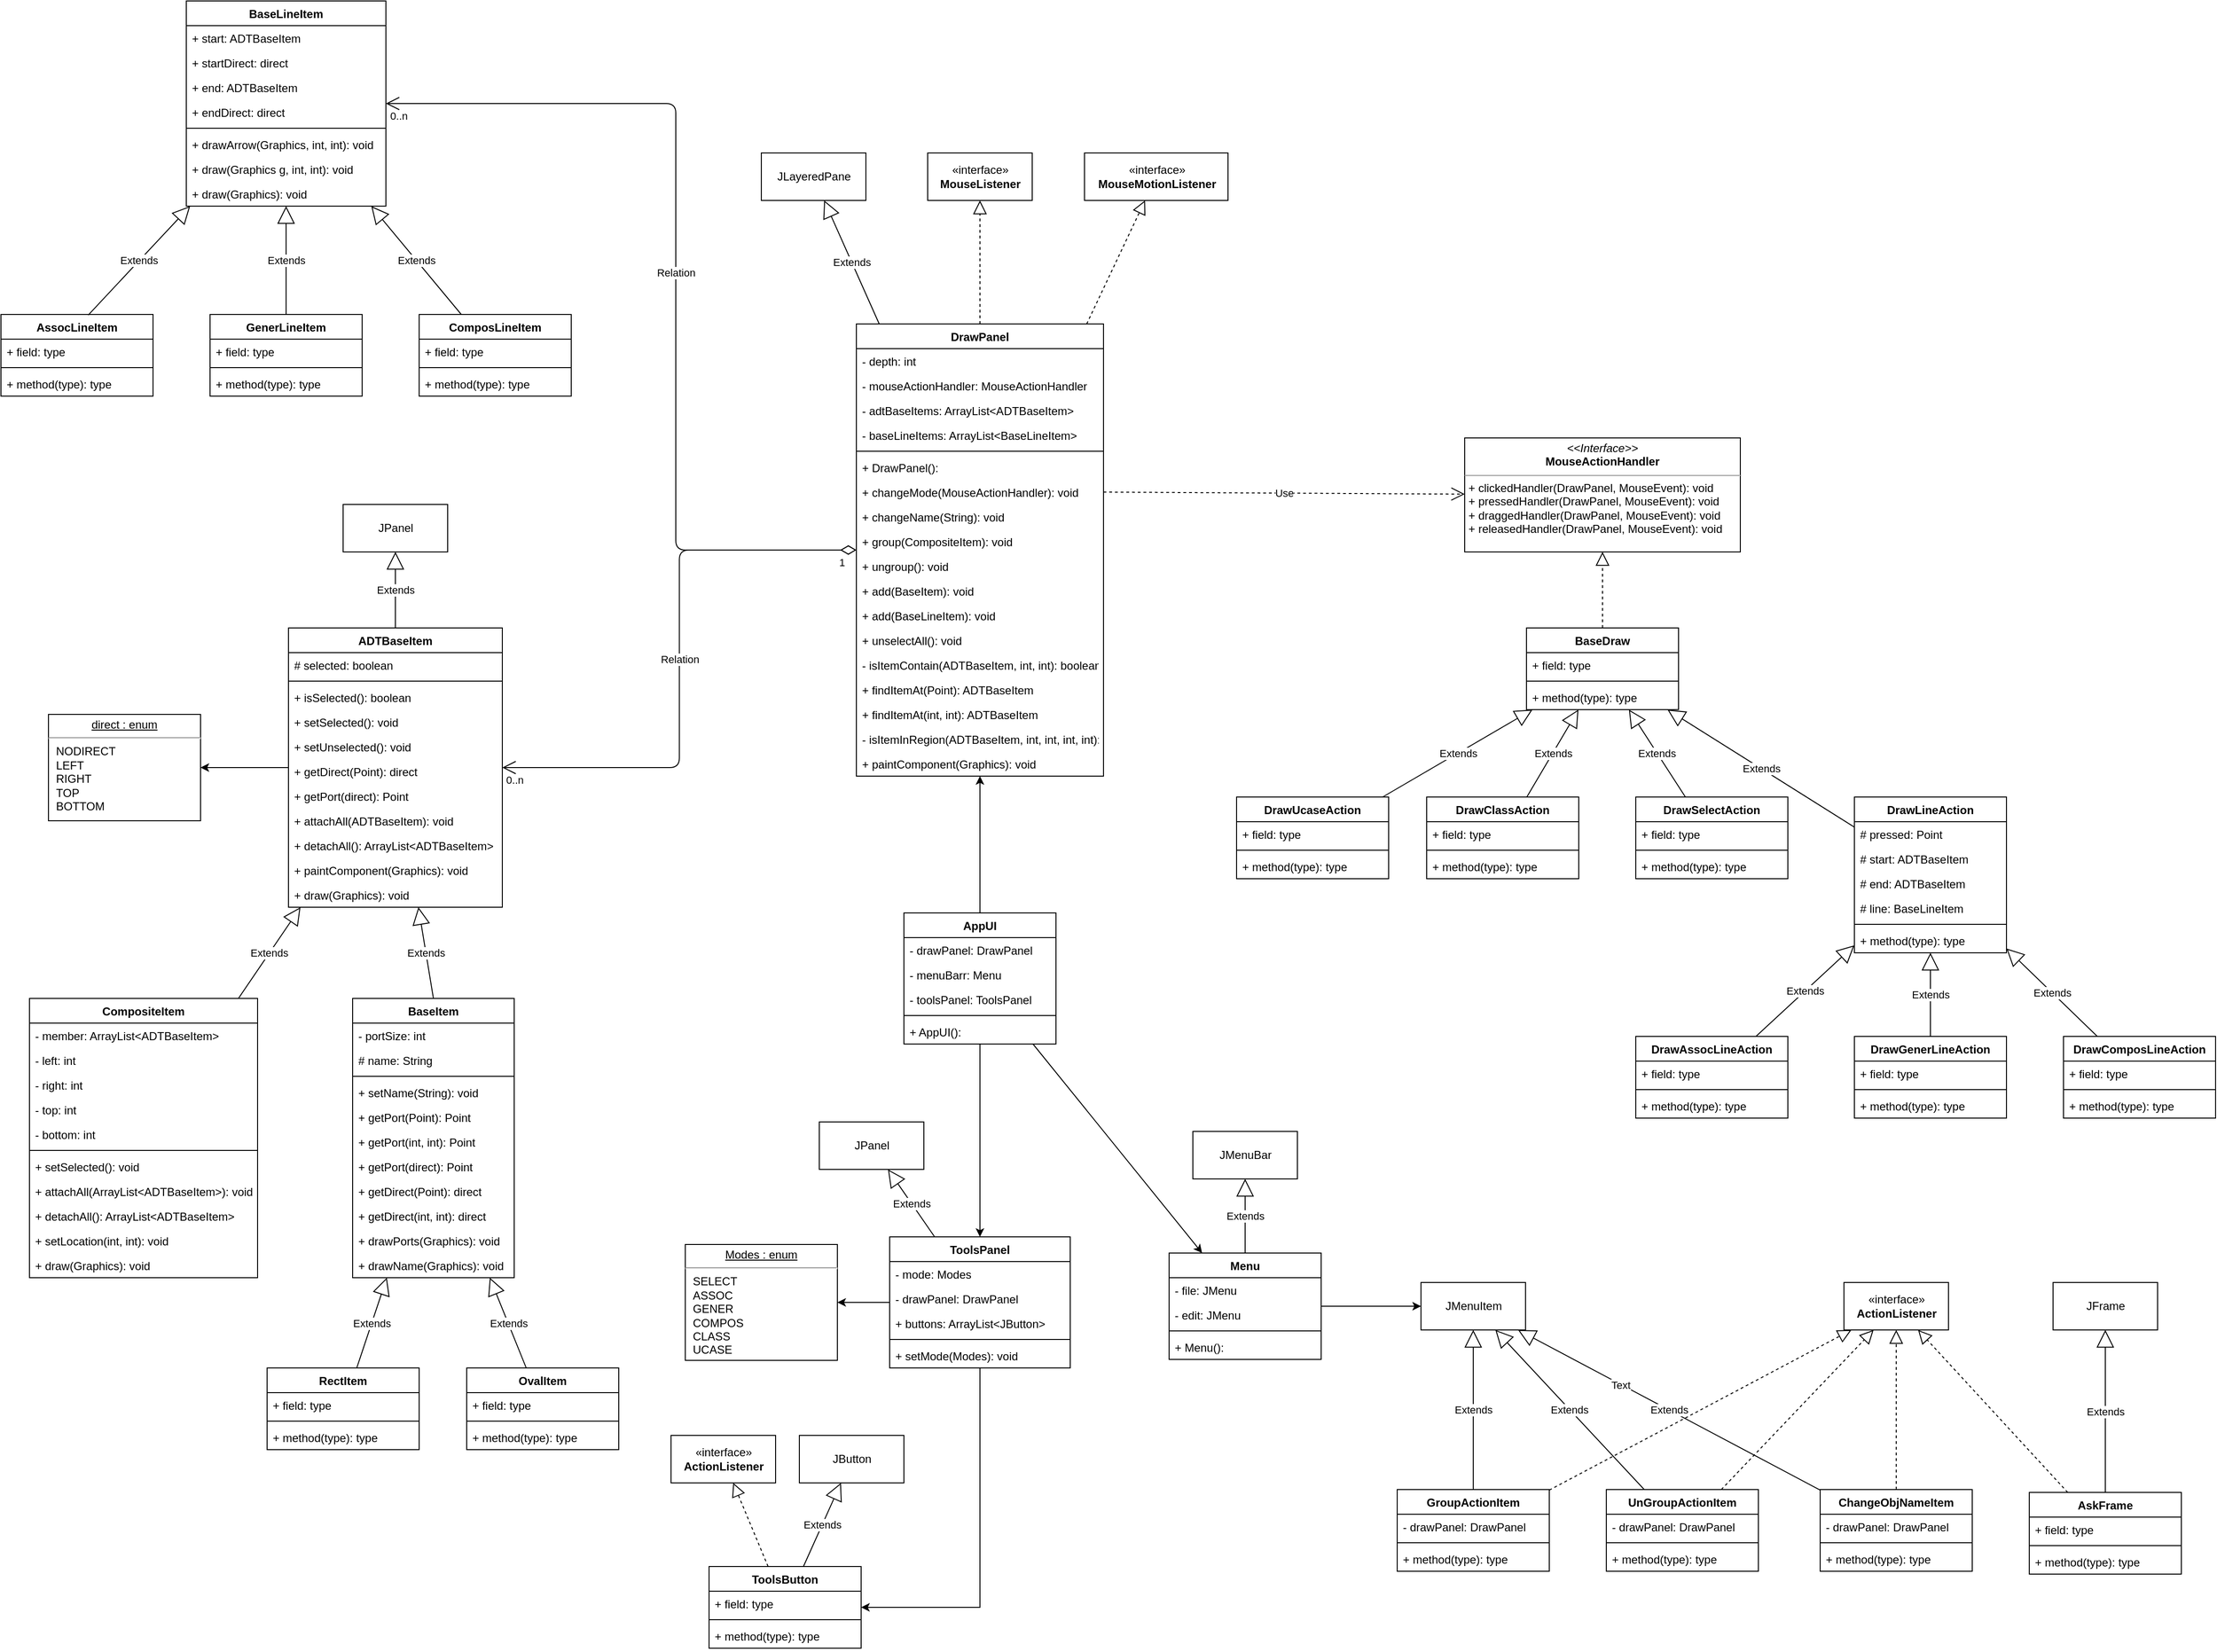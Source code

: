 <mxfile version="14.6.12" type="device"><diagram id="LtAtIGBc7Wj9EbgUOgfc" name="Page-1"><mxGraphModel dx="4382" dy="3122" grid="1" gridSize="10" guides="1" tooltips="1" connect="1" arrows="1" fold="1" page="1" pageScale="1" pageWidth="827" pageHeight="1169" math="0" shadow="0"><root><mxCell id="0"/><mxCell id="1" parent="0"/><mxCell id="eJMZ7L8u_YmNZDex17Aj-255" style="edgeStyle=none;rounded=0;orthogonalLoop=1;jettySize=auto;html=1;" edge="1" parent="1" source="eJMZ7L8u_YmNZDex17Aj-1" target="eJMZ7L8u_YmNZDex17Aj-13"><mxGeometry relative="1" as="geometry"/></mxCell><mxCell id="eJMZ7L8u_YmNZDex17Aj-256" style="edgeStyle=none;rounded=0;orthogonalLoop=1;jettySize=auto;html=1;" edge="1" parent="1" source="eJMZ7L8u_YmNZDex17Aj-1" target="eJMZ7L8u_YmNZDex17Aj-17"><mxGeometry relative="1" as="geometry"/></mxCell><mxCell id="eJMZ7L8u_YmNZDex17Aj-257" style="edgeStyle=none;rounded=0;orthogonalLoop=1;jettySize=auto;html=1;" edge="1" parent="1" source="eJMZ7L8u_YmNZDex17Aj-1" target="eJMZ7L8u_YmNZDex17Aj-21"><mxGeometry relative="1" as="geometry"/></mxCell><mxCell id="eJMZ7L8u_YmNZDex17Aj-1" value="AppUI" style="swimlane;fontStyle=1;align=center;verticalAlign=top;childLayout=stackLayout;horizontal=1;startSize=26;horizontalStack=0;resizeParent=1;resizeParentMax=0;resizeLast=0;collapsible=1;marginBottom=0;" vertex="1" parent="1"><mxGeometry x="310" y="810" width="160" height="138" as="geometry"/></mxCell><mxCell id="eJMZ7L8u_YmNZDex17Aj-2" value="- drawPanel: DrawPanel" style="text;strokeColor=none;fillColor=none;align=left;verticalAlign=top;spacingLeft=4;spacingRight=4;overflow=hidden;rotatable=0;points=[[0,0.5],[1,0.5]];portConstraint=eastwest;" vertex="1" parent="eJMZ7L8u_YmNZDex17Aj-1"><mxGeometry y="26" width="160" height="26" as="geometry"/></mxCell><mxCell id="eJMZ7L8u_YmNZDex17Aj-6" value="- menuBarr: Menu" style="text;strokeColor=none;fillColor=none;align=left;verticalAlign=top;spacingLeft=4;spacingRight=4;overflow=hidden;rotatable=0;points=[[0,0.5],[1,0.5]];portConstraint=eastwest;" vertex="1" parent="eJMZ7L8u_YmNZDex17Aj-1"><mxGeometry y="52" width="160" height="26" as="geometry"/></mxCell><mxCell id="eJMZ7L8u_YmNZDex17Aj-5" value="- toolsPanel: ToolsPanel" style="text;strokeColor=none;fillColor=none;align=left;verticalAlign=top;spacingLeft=4;spacingRight=4;overflow=hidden;rotatable=0;points=[[0,0.5],[1,0.5]];portConstraint=eastwest;" vertex="1" parent="eJMZ7L8u_YmNZDex17Aj-1"><mxGeometry y="78" width="160" height="26" as="geometry"/></mxCell><mxCell id="eJMZ7L8u_YmNZDex17Aj-3" value="" style="line;strokeWidth=1;fillColor=none;align=left;verticalAlign=middle;spacingTop=-1;spacingLeft=3;spacingRight=3;rotatable=0;labelPosition=right;points=[];portConstraint=eastwest;" vertex="1" parent="eJMZ7L8u_YmNZDex17Aj-1"><mxGeometry y="104" width="160" height="8" as="geometry"/></mxCell><mxCell id="eJMZ7L8u_YmNZDex17Aj-4" value="+ AppUI(): " style="text;strokeColor=none;fillColor=none;align=left;verticalAlign=top;spacingLeft=4;spacingRight=4;overflow=hidden;rotatable=0;points=[[0,0.5],[1,0.5]];portConstraint=eastwest;" vertex="1" parent="eJMZ7L8u_YmNZDex17Aj-1"><mxGeometry y="112" width="160" height="26" as="geometry"/></mxCell><mxCell id="eJMZ7L8u_YmNZDex17Aj-13" value="DrawPanel" style="swimlane;fontStyle=1;align=center;verticalAlign=top;childLayout=stackLayout;horizontal=1;startSize=26;horizontalStack=0;resizeParent=1;resizeParentMax=0;resizeLast=0;collapsible=1;marginBottom=0;" vertex="1" parent="1"><mxGeometry x="260" y="190" width="260" height="476" as="geometry"/></mxCell><mxCell id="eJMZ7L8u_YmNZDex17Aj-28" value="- depth: int" style="text;strokeColor=none;fillColor=none;align=left;verticalAlign=top;spacingLeft=4;spacingRight=4;overflow=hidden;rotatable=0;points=[[0,0.5],[1,0.5]];portConstraint=eastwest;" vertex="1" parent="eJMZ7L8u_YmNZDex17Aj-13"><mxGeometry y="26" width="260" height="26" as="geometry"/></mxCell><mxCell id="eJMZ7L8u_YmNZDex17Aj-27" value="- mouseActionHandler: MouseActionHandler" style="text;strokeColor=none;fillColor=none;align=left;verticalAlign=top;spacingLeft=4;spacingRight=4;overflow=hidden;rotatable=0;points=[[0,0.5],[1,0.5]];portConstraint=eastwest;" vertex="1" parent="eJMZ7L8u_YmNZDex17Aj-13"><mxGeometry y="52" width="260" height="26" as="geometry"/></mxCell><mxCell id="eJMZ7L8u_YmNZDex17Aj-25" value="- adtBaseItems: ArrayList&lt;ADTBaseItem&gt;" style="text;strokeColor=none;fillColor=none;align=left;verticalAlign=top;spacingLeft=4;spacingRight=4;overflow=hidden;rotatable=0;points=[[0,0.5],[1,0.5]];portConstraint=eastwest;" vertex="1" parent="eJMZ7L8u_YmNZDex17Aj-13"><mxGeometry y="78" width="260" height="26" as="geometry"/></mxCell><mxCell id="eJMZ7L8u_YmNZDex17Aj-26" value="- baseLineItems: ArrayList&lt;BaseLineItem&gt;" style="text;strokeColor=none;fillColor=none;align=left;verticalAlign=top;spacingLeft=4;spacingRight=4;overflow=hidden;rotatable=0;points=[[0,0.5],[1,0.5]];portConstraint=eastwest;" vertex="1" parent="eJMZ7L8u_YmNZDex17Aj-13"><mxGeometry y="104" width="260" height="26" as="geometry"/></mxCell><mxCell id="eJMZ7L8u_YmNZDex17Aj-15" value="" style="line;strokeWidth=1;fillColor=none;align=left;verticalAlign=middle;spacingTop=-1;spacingLeft=3;spacingRight=3;rotatable=0;labelPosition=right;points=[];portConstraint=eastwest;" vertex="1" parent="eJMZ7L8u_YmNZDex17Aj-13"><mxGeometry y="130" width="260" height="8" as="geometry"/></mxCell><mxCell id="eJMZ7L8u_YmNZDex17Aj-16" value="+ DrawPanel():" style="text;strokeColor=none;fillColor=none;align=left;verticalAlign=top;spacingLeft=4;spacingRight=4;overflow=hidden;rotatable=0;points=[[0,0.5],[1,0.5]];portConstraint=eastwest;" vertex="1" parent="eJMZ7L8u_YmNZDex17Aj-13"><mxGeometry y="138" width="260" height="26" as="geometry"/></mxCell><mxCell id="eJMZ7L8u_YmNZDex17Aj-29" value="+ changeMode(MouseActionHandler): void" style="text;strokeColor=none;fillColor=none;align=left;verticalAlign=top;spacingLeft=4;spacingRight=4;overflow=hidden;rotatable=0;points=[[0,0.5],[1,0.5]];portConstraint=eastwest;" vertex="1" parent="eJMZ7L8u_YmNZDex17Aj-13"><mxGeometry y="164" width="260" height="26" as="geometry"/></mxCell><mxCell id="eJMZ7L8u_YmNZDex17Aj-30" value="+ changeName(String): void" style="text;strokeColor=none;fillColor=none;align=left;verticalAlign=top;spacingLeft=4;spacingRight=4;overflow=hidden;rotatable=0;points=[[0,0.5],[1,0.5]];portConstraint=eastwest;" vertex="1" parent="eJMZ7L8u_YmNZDex17Aj-13"><mxGeometry y="190" width="260" height="26" as="geometry"/></mxCell><mxCell id="eJMZ7L8u_YmNZDex17Aj-31" value="+ group(CompositeItem): void" style="text;strokeColor=none;fillColor=none;align=left;verticalAlign=top;spacingLeft=4;spacingRight=4;overflow=hidden;rotatable=0;points=[[0,0.5],[1,0.5]];portConstraint=eastwest;" vertex="1" parent="eJMZ7L8u_YmNZDex17Aj-13"><mxGeometry y="216" width="260" height="26" as="geometry"/></mxCell><mxCell id="eJMZ7L8u_YmNZDex17Aj-32" value="+ ungroup(): void" style="text;strokeColor=none;fillColor=none;align=left;verticalAlign=top;spacingLeft=4;spacingRight=4;overflow=hidden;rotatable=0;points=[[0,0.5],[1,0.5]];portConstraint=eastwest;" vertex="1" parent="eJMZ7L8u_YmNZDex17Aj-13"><mxGeometry y="242" width="260" height="26" as="geometry"/></mxCell><mxCell id="eJMZ7L8u_YmNZDex17Aj-33" value="+ add(BaseItem): void" style="text;strokeColor=none;fillColor=none;align=left;verticalAlign=top;spacingLeft=4;spacingRight=4;overflow=hidden;rotatable=0;points=[[0,0.5],[1,0.5]];portConstraint=eastwest;" vertex="1" parent="eJMZ7L8u_YmNZDex17Aj-13"><mxGeometry y="268" width="260" height="26" as="geometry"/></mxCell><mxCell id="eJMZ7L8u_YmNZDex17Aj-41" value="+ add(BaseLineItem): void" style="text;strokeColor=none;fillColor=none;align=left;verticalAlign=top;spacingLeft=4;spacingRight=4;overflow=hidden;rotatable=0;points=[[0,0.5],[1,0.5]];portConstraint=eastwest;" vertex="1" parent="eJMZ7L8u_YmNZDex17Aj-13"><mxGeometry y="294" width="260" height="26" as="geometry"/></mxCell><mxCell id="eJMZ7L8u_YmNZDex17Aj-34" value="+ unselectAll(): void" style="text;strokeColor=none;fillColor=none;align=left;verticalAlign=top;spacingLeft=4;spacingRight=4;overflow=hidden;rotatable=0;points=[[0,0.5],[1,0.5]];portConstraint=eastwest;" vertex="1" parent="eJMZ7L8u_YmNZDex17Aj-13"><mxGeometry y="320" width="260" height="26" as="geometry"/></mxCell><mxCell id="eJMZ7L8u_YmNZDex17Aj-35" value="- isItemContain(ADTBaseItem, int, int): boolean" style="text;strokeColor=none;fillColor=none;align=left;verticalAlign=top;spacingLeft=4;spacingRight=4;overflow=hidden;rotatable=0;points=[[0,0.5],[1,0.5]];portConstraint=eastwest;" vertex="1" parent="eJMZ7L8u_YmNZDex17Aj-13"><mxGeometry y="346" width="260" height="26" as="geometry"/></mxCell><mxCell id="eJMZ7L8u_YmNZDex17Aj-36" value="+ findItemAt(Point): ADTBaseItem" style="text;strokeColor=none;fillColor=none;align=left;verticalAlign=top;spacingLeft=4;spacingRight=4;overflow=hidden;rotatable=0;points=[[0,0.5],[1,0.5]];portConstraint=eastwest;" vertex="1" parent="eJMZ7L8u_YmNZDex17Aj-13"><mxGeometry y="372" width="260" height="26" as="geometry"/></mxCell><mxCell id="eJMZ7L8u_YmNZDex17Aj-42" value="+ findItemAt(int, int): ADTBaseItem" style="text;strokeColor=none;fillColor=none;align=left;verticalAlign=top;spacingLeft=4;spacingRight=4;overflow=hidden;rotatable=0;points=[[0,0.5],[1,0.5]];portConstraint=eastwest;" vertex="1" parent="eJMZ7L8u_YmNZDex17Aj-13"><mxGeometry y="398" width="260" height="26" as="geometry"/></mxCell><mxCell id="eJMZ7L8u_YmNZDex17Aj-37" value="- isItemInRegion(ADTBaseItem, int, int, int, int): type" style="text;strokeColor=none;fillColor=none;align=left;verticalAlign=top;spacingLeft=4;spacingRight=4;overflow=hidden;rotatable=0;points=[[0,0.5],[1,0.5]];portConstraint=eastwest;" vertex="1" parent="eJMZ7L8u_YmNZDex17Aj-13"><mxGeometry y="424" width="260" height="26" as="geometry"/></mxCell><mxCell id="eJMZ7L8u_YmNZDex17Aj-38" value="+ paintComponent(Graphics): void" style="text;strokeColor=none;fillColor=none;align=left;verticalAlign=top;spacingLeft=4;spacingRight=4;overflow=hidden;rotatable=0;points=[[0,0.5],[1,0.5]];portConstraint=eastwest;" vertex="1" parent="eJMZ7L8u_YmNZDex17Aj-13"><mxGeometry y="450" width="260" height="26" as="geometry"/></mxCell><mxCell id="eJMZ7L8u_YmNZDex17Aj-231" style="edgeStyle=none;rounded=0;orthogonalLoop=1;jettySize=auto;html=1;" edge="1" parent="1" source="eJMZ7L8u_YmNZDex17Aj-17" target="eJMZ7L8u_YmNZDex17Aj-197"><mxGeometry relative="1" as="geometry"/></mxCell><mxCell id="eJMZ7L8u_YmNZDex17Aj-17" value="Menu" style="swimlane;fontStyle=1;align=center;verticalAlign=top;childLayout=stackLayout;horizontal=1;startSize=26;horizontalStack=0;resizeParent=1;resizeParentMax=0;resizeLast=0;collapsible=1;marginBottom=0;" vertex="1" parent="1"><mxGeometry x="589" y="1168" width="160" height="112" as="geometry"/></mxCell><mxCell id="eJMZ7L8u_YmNZDex17Aj-18" value="- file: JMenu" style="text;strokeColor=none;fillColor=none;align=left;verticalAlign=top;spacingLeft=4;spacingRight=4;overflow=hidden;rotatable=0;points=[[0,0.5],[1,0.5]];portConstraint=eastwest;" vertex="1" parent="eJMZ7L8u_YmNZDex17Aj-17"><mxGeometry y="26" width="160" height="26" as="geometry"/></mxCell><mxCell id="eJMZ7L8u_YmNZDex17Aj-191" value="- edit: JMenu" style="text;strokeColor=none;fillColor=none;align=left;verticalAlign=top;spacingLeft=4;spacingRight=4;overflow=hidden;rotatable=0;points=[[0,0.5],[1,0.5]];portConstraint=eastwest;" vertex="1" parent="eJMZ7L8u_YmNZDex17Aj-17"><mxGeometry y="52" width="160" height="26" as="geometry"/></mxCell><mxCell id="eJMZ7L8u_YmNZDex17Aj-19" value="" style="line;strokeWidth=1;fillColor=none;align=left;verticalAlign=middle;spacingTop=-1;spacingLeft=3;spacingRight=3;rotatable=0;labelPosition=right;points=[];portConstraint=eastwest;" vertex="1" parent="eJMZ7L8u_YmNZDex17Aj-17"><mxGeometry y="78" width="160" height="8" as="geometry"/></mxCell><mxCell id="eJMZ7L8u_YmNZDex17Aj-20" value="+ Menu(): " style="text;strokeColor=none;fillColor=none;align=left;verticalAlign=top;spacingLeft=4;spacingRight=4;overflow=hidden;rotatable=0;points=[[0,0.5],[1,0.5]];portConstraint=eastwest;" vertex="1" parent="eJMZ7L8u_YmNZDex17Aj-17"><mxGeometry y="86" width="160" height="26" as="geometry"/></mxCell><mxCell id="eJMZ7L8u_YmNZDex17Aj-259" style="edgeStyle=orthogonalEdgeStyle;rounded=0;orthogonalLoop=1;jettySize=auto;html=1;" edge="1" parent="1" source="eJMZ7L8u_YmNZDex17Aj-21" target="eJMZ7L8u_YmNZDex17Aj-236"><mxGeometry relative="1" as="geometry"><Array as="points"><mxPoint x="390" y="1541"/></Array></mxGeometry></mxCell><mxCell id="eJMZ7L8u_YmNZDex17Aj-21" value="ToolsPanel" style="swimlane;fontStyle=1;align=center;verticalAlign=top;childLayout=stackLayout;horizontal=1;startSize=26;horizontalStack=0;resizeParent=1;resizeParentMax=0;resizeLast=0;collapsible=1;marginBottom=0;" vertex="1" parent="1"><mxGeometry x="295" y="1151" width="190" height="138" as="geometry"/></mxCell><mxCell id="eJMZ7L8u_YmNZDex17Aj-22" value="- mode: Modes" style="text;strokeColor=none;fillColor=none;align=left;verticalAlign=top;spacingLeft=4;spacingRight=4;overflow=hidden;rotatable=0;points=[[0,0.5],[1,0.5]];portConstraint=eastwest;" vertex="1" parent="eJMZ7L8u_YmNZDex17Aj-21"><mxGeometry y="26" width="190" height="26" as="geometry"/></mxCell><mxCell id="eJMZ7L8u_YmNZDex17Aj-234" value="- drawPanel: DrawPanel" style="text;strokeColor=none;fillColor=none;align=left;verticalAlign=top;spacingLeft=4;spacingRight=4;overflow=hidden;rotatable=0;points=[[0,0.5],[1,0.5]];portConstraint=eastwest;" vertex="1" parent="eJMZ7L8u_YmNZDex17Aj-21"><mxGeometry y="52" width="190" height="26" as="geometry"/></mxCell><mxCell id="eJMZ7L8u_YmNZDex17Aj-235" value="+ buttons: ArrayList&lt;JButton&gt;" style="text;strokeColor=none;fillColor=none;align=left;verticalAlign=top;spacingLeft=4;spacingRight=4;overflow=hidden;rotatable=0;points=[[0,0.5],[1,0.5]];portConstraint=eastwest;" vertex="1" parent="eJMZ7L8u_YmNZDex17Aj-21"><mxGeometry y="78" width="190" height="26" as="geometry"/></mxCell><mxCell id="eJMZ7L8u_YmNZDex17Aj-23" value="" style="line;strokeWidth=1;fillColor=none;align=left;verticalAlign=middle;spacingTop=-1;spacingLeft=3;spacingRight=3;rotatable=0;labelPosition=right;points=[];portConstraint=eastwest;" vertex="1" parent="eJMZ7L8u_YmNZDex17Aj-21"><mxGeometry y="104" width="190" height="8" as="geometry"/></mxCell><mxCell id="eJMZ7L8u_YmNZDex17Aj-24" value="+ setMode(Modes): void" style="text;strokeColor=none;fillColor=none;align=left;verticalAlign=top;spacingLeft=4;spacingRight=4;overflow=hidden;rotatable=0;points=[[0,0.5],[1,0.5]];portConstraint=eastwest;" vertex="1" parent="eJMZ7L8u_YmNZDex17Aj-21"><mxGeometry y="112" width="190" height="26" as="geometry"/></mxCell><mxCell id="eJMZ7L8u_YmNZDex17Aj-45" value="«interface»&lt;br&gt;&lt;b&gt;MouseListener&lt;/b&gt;" style="html=1;" vertex="1" parent="1"><mxGeometry x="335" y="10" width="110" height="50" as="geometry"/></mxCell><mxCell id="eJMZ7L8u_YmNZDex17Aj-46" value="«interface»&lt;br&gt;&lt;b&gt;MouseMotionListener&lt;/b&gt;" style="html=1;" vertex="1" parent="1"><mxGeometry x="500" y="10" width="151" height="50" as="geometry"/></mxCell><mxCell id="eJMZ7L8u_YmNZDex17Aj-48" value="" style="endArrow=block;dashed=1;endFill=0;endSize=12;html=1;" edge="1" parent="1" source="eJMZ7L8u_YmNZDex17Aj-13" target="eJMZ7L8u_YmNZDex17Aj-45"><mxGeometry width="160" relative="1" as="geometry"><mxPoint x="410" y="120" as="sourcePoint"/><mxPoint x="570" y="120" as="targetPoint"/></mxGeometry></mxCell><mxCell id="eJMZ7L8u_YmNZDex17Aj-49" value="" style="endArrow=block;dashed=1;endFill=0;endSize=12;html=1;" edge="1" parent="1" source="eJMZ7L8u_YmNZDex17Aj-13" target="eJMZ7L8u_YmNZDex17Aj-46"><mxGeometry width="160" relative="1" as="geometry"><mxPoint x="410" y="120" as="sourcePoint"/><mxPoint x="570" y="120" as="targetPoint"/></mxGeometry></mxCell><mxCell id="eJMZ7L8u_YmNZDex17Aj-50" value="BaseDraw" style="swimlane;fontStyle=1;align=center;verticalAlign=top;childLayout=stackLayout;horizontal=1;startSize=26;horizontalStack=0;resizeParent=1;resizeParentMax=0;resizeLast=0;collapsible=1;marginBottom=0;" vertex="1" parent="1"><mxGeometry x="965" y="510" width="160" height="86" as="geometry"/></mxCell><mxCell id="eJMZ7L8u_YmNZDex17Aj-51" value="+ field: type" style="text;strokeColor=none;fillColor=none;align=left;verticalAlign=top;spacingLeft=4;spacingRight=4;overflow=hidden;rotatable=0;points=[[0,0.5],[1,0.5]];portConstraint=eastwest;" vertex="1" parent="eJMZ7L8u_YmNZDex17Aj-50"><mxGeometry y="26" width="160" height="26" as="geometry"/></mxCell><mxCell id="eJMZ7L8u_YmNZDex17Aj-52" value="" style="line;strokeWidth=1;fillColor=none;align=left;verticalAlign=middle;spacingTop=-1;spacingLeft=3;spacingRight=3;rotatable=0;labelPosition=right;points=[];portConstraint=eastwest;" vertex="1" parent="eJMZ7L8u_YmNZDex17Aj-50"><mxGeometry y="52" width="160" height="8" as="geometry"/></mxCell><mxCell id="eJMZ7L8u_YmNZDex17Aj-53" value="+ method(type): type" style="text;strokeColor=none;fillColor=none;align=left;verticalAlign=top;spacingLeft=4;spacingRight=4;overflow=hidden;rotatable=0;points=[[0,0.5],[1,0.5]];portConstraint=eastwest;" vertex="1" parent="eJMZ7L8u_YmNZDex17Aj-50"><mxGeometry y="60" width="160" height="26" as="geometry"/></mxCell><mxCell id="eJMZ7L8u_YmNZDex17Aj-55" value="" style="endArrow=block;dashed=1;endFill=0;endSize=12;html=1;" edge="1" parent="1" source="eJMZ7L8u_YmNZDex17Aj-50" target="eJMZ7L8u_YmNZDex17Aj-85"><mxGeometry width="160" relative="1" as="geometry"><mxPoint x="840" y="490" as="sourcePoint"/><mxPoint x="1000" y="490" as="targetPoint"/></mxGeometry></mxCell><mxCell id="eJMZ7L8u_YmNZDex17Aj-56" value="DrawClassAction" style="swimlane;fontStyle=1;align=center;verticalAlign=top;childLayout=stackLayout;horizontal=1;startSize=26;horizontalStack=0;resizeParent=1;resizeParentMax=0;resizeLast=0;collapsible=1;marginBottom=0;" vertex="1" parent="1"><mxGeometry x="860" y="688" width="160" height="86" as="geometry"/></mxCell><mxCell id="eJMZ7L8u_YmNZDex17Aj-57" value="+ field: type" style="text;strokeColor=none;fillColor=none;align=left;verticalAlign=top;spacingLeft=4;spacingRight=4;overflow=hidden;rotatable=0;points=[[0,0.5],[1,0.5]];portConstraint=eastwest;" vertex="1" parent="eJMZ7L8u_YmNZDex17Aj-56"><mxGeometry y="26" width="160" height="26" as="geometry"/></mxCell><mxCell id="eJMZ7L8u_YmNZDex17Aj-58" value="" style="line;strokeWidth=1;fillColor=none;align=left;verticalAlign=middle;spacingTop=-1;spacingLeft=3;spacingRight=3;rotatable=0;labelPosition=right;points=[];portConstraint=eastwest;" vertex="1" parent="eJMZ7L8u_YmNZDex17Aj-56"><mxGeometry y="52" width="160" height="8" as="geometry"/></mxCell><mxCell id="eJMZ7L8u_YmNZDex17Aj-59" value="+ method(type): type" style="text;strokeColor=none;fillColor=none;align=left;verticalAlign=top;spacingLeft=4;spacingRight=4;overflow=hidden;rotatable=0;points=[[0,0.5],[1,0.5]];portConstraint=eastwest;" vertex="1" parent="eJMZ7L8u_YmNZDex17Aj-56"><mxGeometry y="60" width="160" height="26" as="geometry"/></mxCell><mxCell id="eJMZ7L8u_YmNZDex17Aj-60" value="DrawUcaseAction" style="swimlane;fontStyle=1;align=center;verticalAlign=top;childLayout=stackLayout;horizontal=1;startSize=26;horizontalStack=0;resizeParent=1;resizeParentMax=0;resizeLast=0;collapsible=1;marginBottom=0;" vertex="1" parent="1"><mxGeometry x="660" y="688" width="160" height="86" as="geometry"/></mxCell><mxCell id="eJMZ7L8u_YmNZDex17Aj-61" value="+ field: type" style="text;strokeColor=none;fillColor=none;align=left;verticalAlign=top;spacingLeft=4;spacingRight=4;overflow=hidden;rotatable=0;points=[[0,0.5],[1,0.5]];portConstraint=eastwest;" vertex="1" parent="eJMZ7L8u_YmNZDex17Aj-60"><mxGeometry y="26" width="160" height="26" as="geometry"/></mxCell><mxCell id="eJMZ7L8u_YmNZDex17Aj-62" value="" style="line;strokeWidth=1;fillColor=none;align=left;verticalAlign=middle;spacingTop=-1;spacingLeft=3;spacingRight=3;rotatable=0;labelPosition=right;points=[];portConstraint=eastwest;" vertex="1" parent="eJMZ7L8u_YmNZDex17Aj-60"><mxGeometry y="52" width="160" height="8" as="geometry"/></mxCell><mxCell id="eJMZ7L8u_YmNZDex17Aj-63" value="+ method(type): type" style="text;strokeColor=none;fillColor=none;align=left;verticalAlign=top;spacingLeft=4;spacingRight=4;overflow=hidden;rotatable=0;points=[[0,0.5],[1,0.5]];portConstraint=eastwest;" vertex="1" parent="eJMZ7L8u_YmNZDex17Aj-60"><mxGeometry y="60" width="160" height="26" as="geometry"/></mxCell><mxCell id="eJMZ7L8u_YmNZDex17Aj-64" value="DrawSelectAction" style="swimlane;fontStyle=1;align=center;verticalAlign=top;childLayout=stackLayout;horizontal=1;startSize=26;horizontalStack=0;resizeParent=1;resizeParentMax=0;resizeLast=0;collapsible=1;marginBottom=0;" vertex="1" parent="1"><mxGeometry x="1080" y="688" width="160" height="86" as="geometry"/></mxCell><mxCell id="eJMZ7L8u_YmNZDex17Aj-65" value="+ field: type" style="text;strokeColor=none;fillColor=none;align=left;verticalAlign=top;spacingLeft=4;spacingRight=4;overflow=hidden;rotatable=0;points=[[0,0.5],[1,0.5]];portConstraint=eastwest;" vertex="1" parent="eJMZ7L8u_YmNZDex17Aj-64"><mxGeometry y="26" width="160" height="26" as="geometry"/></mxCell><mxCell id="eJMZ7L8u_YmNZDex17Aj-66" value="" style="line;strokeWidth=1;fillColor=none;align=left;verticalAlign=middle;spacingTop=-1;spacingLeft=3;spacingRight=3;rotatable=0;labelPosition=right;points=[];portConstraint=eastwest;" vertex="1" parent="eJMZ7L8u_YmNZDex17Aj-64"><mxGeometry y="52" width="160" height="8" as="geometry"/></mxCell><mxCell id="eJMZ7L8u_YmNZDex17Aj-67" value="+ method(type): type" style="text;strokeColor=none;fillColor=none;align=left;verticalAlign=top;spacingLeft=4;spacingRight=4;overflow=hidden;rotatable=0;points=[[0,0.5],[1,0.5]];portConstraint=eastwest;" vertex="1" parent="eJMZ7L8u_YmNZDex17Aj-64"><mxGeometry y="60" width="160" height="26" as="geometry"/></mxCell><mxCell id="eJMZ7L8u_YmNZDex17Aj-68" value="DrawLineAction" style="swimlane;fontStyle=1;align=center;verticalAlign=top;childLayout=stackLayout;horizontal=1;startSize=26;horizontalStack=0;resizeParent=1;resizeParentMax=0;resizeLast=0;collapsible=1;marginBottom=0;" vertex="1" parent="1"><mxGeometry x="1310" y="688" width="160" height="164" as="geometry"/></mxCell><mxCell id="eJMZ7L8u_YmNZDex17Aj-69" value="# pressed: Point" style="text;strokeColor=none;fillColor=none;align=left;verticalAlign=top;spacingLeft=4;spacingRight=4;overflow=hidden;rotatable=0;points=[[0,0.5],[1,0.5]];portConstraint=eastwest;" vertex="1" parent="eJMZ7L8u_YmNZDex17Aj-68"><mxGeometry y="26" width="160" height="26" as="geometry"/></mxCell><mxCell id="eJMZ7L8u_YmNZDex17Aj-104" value="# start: ADTBaseItem" style="text;strokeColor=none;fillColor=none;align=left;verticalAlign=top;spacingLeft=4;spacingRight=4;overflow=hidden;rotatable=0;points=[[0,0.5],[1,0.5]];portConstraint=eastwest;" vertex="1" parent="eJMZ7L8u_YmNZDex17Aj-68"><mxGeometry y="52" width="160" height="26" as="geometry"/></mxCell><mxCell id="eJMZ7L8u_YmNZDex17Aj-102" value="# end: ADTBaseItem" style="text;strokeColor=none;fillColor=none;align=left;verticalAlign=top;spacingLeft=4;spacingRight=4;overflow=hidden;rotatable=0;points=[[0,0.5],[1,0.5]];portConstraint=eastwest;" vertex="1" parent="eJMZ7L8u_YmNZDex17Aj-68"><mxGeometry y="78" width="160" height="26" as="geometry"/></mxCell><mxCell id="eJMZ7L8u_YmNZDex17Aj-103" value="# line: BaseLineItem" style="text;strokeColor=none;fillColor=none;align=left;verticalAlign=top;spacingLeft=4;spacingRight=4;overflow=hidden;rotatable=0;points=[[0,0.5],[1,0.5]];portConstraint=eastwest;" vertex="1" parent="eJMZ7L8u_YmNZDex17Aj-68"><mxGeometry y="104" width="160" height="26" as="geometry"/></mxCell><mxCell id="eJMZ7L8u_YmNZDex17Aj-70" value="" style="line;strokeWidth=1;fillColor=none;align=left;verticalAlign=middle;spacingTop=-1;spacingLeft=3;spacingRight=3;rotatable=0;labelPosition=right;points=[];portConstraint=eastwest;" vertex="1" parent="eJMZ7L8u_YmNZDex17Aj-68"><mxGeometry y="130" width="160" height="8" as="geometry"/></mxCell><mxCell id="eJMZ7L8u_YmNZDex17Aj-71" value="+ method(type): type" style="text;strokeColor=none;fillColor=none;align=left;verticalAlign=top;spacingLeft=4;spacingRight=4;overflow=hidden;rotatable=0;points=[[0,0.5],[1,0.5]];portConstraint=eastwest;" vertex="1" parent="eJMZ7L8u_YmNZDex17Aj-68"><mxGeometry y="138" width="160" height="26" as="geometry"/></mxCell><mxCell id="eJMZ7L8u_YmNZDex17Aj-72" value="DrawComposLineAction" style="swimlane;fontStyle=1;align=center;verticalAlign=top;childLayout=stackLayout;horizontal=1;startSize=26;horizontalStack=0;resizeParent=1;resizeParentMax=0;resizeLast=0;collapsible=1;marginBottom=0;" vertex="1" parent="1"><mxGeometry x="1530" y="940" width="160" height="86" as="geometry"/></mxCell><mxCell id="eJMZ7L8u_YmNZDex17Aj-73" value="+ field: type" style="text;strokeColor=none;fillColor=none;align=left;verticalAlign=top;spacingLeft=4;spacingRight=4;overflow=hidden;rotatable=0;points=[[0,0.5],[1,0.5]];portConstraint=eastwest;" vertex="1" parent="eJMZ7L8u_YmNZDex17Aj-72"><mxGeometry y="26" width="160" height="26" as="geometry"/></mxCell><mxCell id="eJMZ7L8u_YmNZDex17Aj-74" value="" style="line;strokeWidth=1;fillColor=none;align=left;verticalAlign=middle;spacingTop=-1;spacingLeft=3;spacingRight=3;rotatable=0;labelPosition=right;points=[];portConstraint=eastwest;" vertex="1" parent="eJMZ7L8u_YmNZDex17Aj-72"><mxGeometry y="52" width="160" height="8" as="geometry"/></mxCell><mxCell id="eJMZ7L8u_YmNZDex17Aj-75" value="+ method(type): type" style="text;strokeColor=none;fillColor=none;align=left;verticalAlign=top;spacingLeft=4;spacingRight=4;overflow=hidden;rotatable=0;points=[[0,0.5],[1,0.5]];portConstraint=eastwest;" vertex="1" parent="eJMZ7L8u_YmNZDex17Aj-72"><mxGeometry y="60" width="160" height="26" as="geometry"/></mxCell><mxCell id="eJMZ7L8u_YmNZDex17Aj-76" value="DrawGenerLineAction" style="swimlane;fontStyle=1;align=center;verticalAlign=top;childLayout=stackLayout;horizontal=1;startSize=26;horizontalStack=0;resizeParent=1;resizeParentMax=0;resizeLast=0;collapsible=1;marginBottom=0;" vertex="1" parent="1"><mxGeometry x="1310" y="940" width="160" height="86" as="geometry"/></mxCell><mxCell id="eJMZ7L8u_YmNZDex17Aj-77" value="+ field: type" style="text;strokeColor=none;fillColor=none;align=left;verticalAlign=top;spacingLeft=4;spacingRight=4;overflow=hidden;rotatable=0;points=[[0,0.5],[1,0.5]];portConstraint=eastwest;" vertex="1" parent="eJMZ7L8u_YmNZDex17Aj-76"><mxGeometry y="26" width="160" height="26" as="geometry"/></mxCell><mxCell id="eJMZ7L8u_YmNZDex17Aj-78" value="" style="line;strokeWidth=1;fillColor=none;align=left;verticalAlign=middle;spacingTop=-1;spacingLeft=3;spacingRight=3;rotatable=0;labelPosition=right;points=[];portConstraint=eastwest;" vertex="1" parent="eJMZ7L8u_YmNZDex17Aj-76"><mxGeometry y="52" width="160" height="8" as="geometry"/></mxCell><mxCell id="eJMZ7L8u_YmNZDex17Aj-79" value="+ method(type): type" style="text;strokeColor=none;fillColor=none;align=left;verticalAlign=top;spacingLeft=4;spacingRight=4;overflow=hidden;rotatable=0;points=[[0,0.5],[1,0.5]];portConstraint=eastwest;" vertex="1" parent="eJMZ7L8u_YmNZDex17Aj-76"><mxGeometry y="60" width="160" height="26" as="geometry"/></mxCell><mxCell id="eJMZ7L8u_YmNZDex17Aj-80" value="DrawAssocLineAction" style="swimlane;fontStyle=1;align=center;verticalAlign=top;childLayout=stackLayout;horizontal=1;startSize=26;horizontalStack=0;resizeParent=1;resizeParentMax=0;resizeLast=0;collapsible=1;marginBottom=0;" vertex="1" parent="1"><mxGeometry x="1080" y="940" width="160" height="86" as="geometry"/></mxCell><mxCell id="eJMZ7L8u_YmNZDex17Aj-81" value="+ field: type" style="text;strokeColor=none;fillColor=none;align=left;verticalAlign=top;spacingLeft=4;spacingRight=4;overflow=hidden;rotatable=0;points=[[0,0.5],[1,0.5]];portConstraint=eastwest;" vertex="1" parent="eJMZ7L8u_YmNZDex17Aj-80"><mxGeometry y="26" width="160" height="26" as="geometry"/></mxCell><mxCell id="eJMZ7L8u_YmNZDex17Aj-82" value="" style="line;strokeWidth=1;fillColor=none;align=left;verticalAlign=middle;spacingTop=-1;spacingLeft=3;spacingRight=3;rotatable=0;labelPosition=right;points=[];portConstraint=eastwest;" vertex="1" parent="eJMZ7L8u_YmNZDex17Aj-80"><mxGeometry y="52" width="160" height="8" as="geometry"/></mxCell><mxCell id="eJMZ7L8u_YmNZDex17Aj-83" value="+ method(type): type" style="text;strokeColor=none;fillColor=none;align=left;verticalAlign=top;spacingLeft=4;spacingRight=4;overflow=hidden;rotatable=0;points=[[0,0.5],[1,0.5]];portConstraint=eastwest;" vertex="1" parent="eJMZ7L8u_YmNZDex17Aj-80"><mxGeometry y="60" width="160" height="26" as="geometry"/></mxCell><mxCell id="eJMZ7L8u_YmNZDex17Aj-85" value="&lt;p style=&quot;margin: 0px ; margin-top: 4px ; text-align: center&quot;&gt;&lt;i&gt;&amp;lt;&amp;lt;Interface&amp;gt;&amp;gt;&lt;/i&gt;&lt;br&gt;&lt;b&gt;MouseActionHandler&lt;/b&gt;&lt;/p&gt;&lt;hr size=&quot;1&quot;&gt;&lt;p style=&quot;margin: 0px ; margin-left: 4px&quot;&gt;+ clickedHandler(DrawPanel, MouseEvent): void&lt;br&gt;+ pressedHandler(DrawPanel, MouseEvent): void&lt;/p&gt;&lt;p style=&quot;margin: 0px ; margin-left: 4px&quot;&gt;+ draggedHandler(DrawPanel, MouseEvent): void&lt;/p&gt;&lt;p style=&quot;margin: 0px ; margin-left: 4px&quot;&gt;+ releasedHandler(DrawPanel, MouseEvent): void&lt;/p&gt;" style="verticalAlign=top;align=left;overflow=fill;fontSize=12;fontFamily=Helvetica;html=1;allowArrows=1;connectable=1;imageAspect=1;" vertex="1" parent="1"><mxGeometry x="900" y="310" width="290" height="120" as="geometry"/></mxCell><mxCell id="eJMZ7L8u_YmNZDex17Aj-86" value="Extends" style="endArrow=block;endSize=16;endFill=0;html=1;" edge="1" parent="1" source="eJMZ7L8u_YmNZDex17Aj-60" target="eJMZ7L8u_YmNZDex17Aj-50"><mxGeometry width="160" relative="1" as="geometry"><mxPoint x="770" y="690" as="sourcePoint"/><mxPoint x="930" y="690" as="targetPoint"/></mxGeometry></mxCell><mxCell id="eJMZ7L8u_YmNZDex17Aj-87" value="Extends" style="endArrow=block;endSize=16;endFill=0;html=1;" edge="1" parent="1" source="eJMZ7L8u_YmNZDex17Aj-56" target="eJMZ7L8u_YmNZDex17Aj-50"><mxGeometry width="160" relative="1" as="geometry"><mxPoint x="755.365" y="698" as="sourcePoint"/><mxPoint x="809.635" y="606" as="targetPoint"/></mxGeometry></mxCell><mxCell id="eJMZ7L8u_YmNZDex17Aj-88" value="Extends" style="endArrow=block;endSize=16;endFill=0;html=1;" edge="1" parent="1" source="eJMZ7L8u_YmNZDex17Aj-64" target="eJMZ7L8u_YmNZDex17Aj-50"><mxGeometry width="160" relative="1" as="geometry"><mxPoint x="907.051" y="698" as="sourcePoint"/><mxPoint x="857.949" y="606" as="targetPoint"/></mxGeometry></mxCell><mxCell id="eJMZ7L8u_YmNZDex17Aj-89" value="Extends" style="endArrow=block;endSize=16;endFill=0;html=1;" edge="1" parent="1" source="eJMZ7L8u_YmNZDex17Aj-68" target="eJMZ7L8u_YmNZDex17Aj-50"><mxGeometry width="160" relative="1" as="geometry"><mxPoint x="1090" y="698.493" as="sourcePoint"/><mxPoint x="915" y="605.507" as="targetPoint"/></mxGeometry></mxCell><mxCell id="eJMZ7L8u_YmNZDex17Aj-105" value="Extends" style="endArrow=block;endSize=16;endFill=0;html=1;" edge="1" parent="1" source="eJMZ7L8u_YmNZDex17Aj-80" target="eJMZ7L8u_YmNZDex17Aj-68"><mxGeometry width="160" relative="1" as="geometry"><mxPoint x="1250" y="900" as="sourcePoint"/><mxPoint x="1410" y="900" as="targetPoint"/></mxGeometry></mxCell><mxCell id="eJMZ7L8u_YmNZDex17Aj-106" value="Extends" style="endArrow=block;endSize=16;endFill=0;html=1;" edge="1" parent="1" source="eJMZ7L8u_YmNZDex17Aj-76" target="eJMZ7L8u_YmNZDex17Aj-68"><mxGeometry width="160" relative="1" as="geometry"><mxPoint x="1216.432" y="950" as="sourcePoint"/><mxPoint x="1320" y="854.087" as="targetPoint"/></mxGeometry></mxCell><mxCell id="eJMZ7L8u_YmNZDex17Aj-107" value="Extends" style="endArrow=block;endSize=16;endFill=0;html=1;" edge="1" parent="1" source="eJMZ7L8u_YmNZDex17Aj-72" target="eJMZ7L8u_YmNZDex17Aj-68"><mxGeometry width="160" relative="1" as="geometry"><mxPoint x="1400" y="950" as="sourcePoint"/><mxPoint x="1400" y="862" as="targetPoint"/></mxGeometry></mxCell><mxCell id="eJMZ7L8u_YmNZDex17Aj-109" value="Use" style="endArrow=open;endSize=12;dashed=1;html=1;exitX=1;exitY=0.5;exitDx=0;exitDy=0;" edge="1" parent="1" source="eJMZ7L8u_YmNZDex17Aj-29" target="eJMZ7L8u_YmNZDex17Aj-85"><mxGeometry width="160" relative="1" as="geometry"><mxPoint x="630" y="210" as="sourcePoint"/><mxPoint x="790" y="210" as="targetPoint"/></mxGeometry></mxCell><mxCell id="eJMZ7L8u_YmNZDex17Aj-119" style="edgeStyle=none;rounded=0;orthogonalLoop=1;jettySize=auto;html=1;" edge="1" parent="1" source="eJMZ7L8u_YmNZDex17Aj-110" target="eJMZ7L8u_YmNZDex17Aj-118"><mxGeometry relative="1" as="geometry"/></mxCell><mxCell id="eJMZ7L8u_YmNZDex17Aj-110" value="ADTBaseItem" style="swimlane;fontStyle=1;align=center;verticalAlign=top;childLayout=stackLayout;horizontal=1;startSize=26;horizontalStack=0;resizeParent=1;resizeParentMax=0;resizeLast=0;collapsible=1;marginBottom=0;strokeColor=#000000;" vertex="1" parent="1"><mxGeometry x="-337.5" y="510" width="225" height="294" as="geometry"/></mxCell><mxCell id="eJMZ7L8u_YmNZDex17Aj-111" value="# selected: boolean" style="text;strokeColor=none;fillColor=none;align=left;verticalAlign=top;spacingLeft=4;spacingRight=4;overflow=hidden;rotatable=0;points=[[0,0.5],[1,0.5]];portConstraint=eastwest;" vertex="1" parent="eJMZ7L8u_YmNZDex17Aj-110"><mxGeometry y="26" width="225" height="26" as="geometry"/></mxCell><mxCell id="eJMZ7L8u_YmNZDex17Aj-112" value="" style="line;strokeWidth=1;fillColor=none;align=left;verticalAlign=middle;spacingTop=-1;spacingLeft=3;spacingRight=3;rotatable=0;labelPosition=right;points=[];portConstraint=eastwest;" vertex="1" parent="eJMZ7L8u_YmNZDex17Aj-110"><mxGeometry y="52" width="225" height="8" as="geometry"/></mxCell><mxCell id="eJMZ7L8u_YmNZDex17Aj-113" value="+ isSelected(): boolean" style="text;strokeColor=none;fillColor=none;align=left;verticalAlign=top;spacingLeft=4;spacingRight=4;overflow=hidden;rotatable=0;points=[[0,0.5],[1,0.5]];portConstraint=eastwest;" vertex="1" parent="eJMZ7L8u_YmNZDex17Aj-110"><mxGeometry y="60" width="225" height="26" as="geometry"/></mxCell><mxCell id="eJMZ7L8u_YmNZDex17Aj-120" value="+ setSelected(): void" style="text;strokeColor=none;fillColor=none;align=left;verticalAlign=top;spacingLeft=4;spacingRight=4;overflow=hidden;rotatable=0;points=[[0,0.5],[1,0.5]];portConstraint=eastwest;" vertex="1" parent="eJMZ7L8u_YmNZDex17Aj-110"><mxGeometry y="86" width="225" height="26" as="geometry"/></mxCell><mxCell id="eJMZ7L8u_YmNZDex17Aj-121" value="+ setUnselected(): void" style="text;strokeColor=none;fillColor=none;align=left;verticalAlign=top;spacingLeft=4;spacingRight=4;overflow=hidden;rotatable=0;points=[[0,0.5],[1,0.5]];portConstraint=eastwest;" vertex="1" parent="eJMZ7L8u_YmNZDex17Aj-110"><mxGeometry y="112" width="225" height="26" as="geometry"/></mxCell><mxCell id="eJMZ7L8u_YmNZDex17Aj-122" value="+ getDirect(Point): direct" style="text;strokeColor=none;fillColor=none;align=left;verticalAlign=top;spacingLeft=4;spacingRight=4;overflow=hidden;rotatable=0;points=[[0,0.5],[1,0.5]];portConstraint=eastwest;" vertex="1" parent="eJMZ7L8u_YmNZDex17Aj-110"><mxGeometry y="138" width="225" height="26" as="geometry"/></mxCell><mxCell id="eJMZ7L8u_YmNZDex17Aj-123" value="+ getPort(direct): Point" style="text;strokeColor=none;fillColor=none;align=left;verticalAlign=top;spacingLeft=4;spacingRight=4;overflow=hidden;rotatable=0;points=[[0,0.5],[1,0.5]];portConstraint=eastwest;" vertex="1" parent="eJMZ7L8u_YmNZDex17Aj-110"><mxGeometry y="164" width="225" height="26" as="geometry"/></mxCell><mxCell id="eJMZ7L8u_YmNZDex17Aj-124" value="+ attachAll(ADTBaseItem): void" style="text;strokeColor=none;fillColor=none;align=left;verticalAlign=top;spacingLeft=4;spacingRight=4;overflow=hidden;rotatable=0;points=[[0,0.5],[1,0.5]];portConstraint=eastwest;" vertex="1" parent="eJMZ7L8u_YmNZDex17Aj-110"><mxGeometry y="190" width="225" height="26" as="geometry"/></mxCell><mxCell id="eJMZ7L8u_YmNZDex17Aj-125" value="+ detachAll(): ArrayList&lt;ADTBaseItem&gt;" style="text;strokeColor=none;fillColor=none;align=left;verticalAlign=top;spacingLeft=4;spacingRight=4;overflow=hidden;rotatable=0;points=[[0,0.5],[1,0.5]];portConstraint=eastwest;" vertex="1" parent="eJMZ7L8u_YmNZDex17Aj-110"><mxGeometry y="216" width="225" height="26" as="geometry"/></mxCell><mxCell id="eJMZ7L8u_YmNZDex17Aj-126" value="+ paintComponent(Graphics): void" style="text;strokeColor=none;fillColor=none;align=left;verticalAlign=top;spacingLeft=4;spacingRight=4;overflow=hidden;rotatable=0;points=[[0,0.5],[1,0.5]];portConstraint=eastwest;" vertex="1" parent="eJMZ7L8u_YmNZDex17Aj-110"><mxGeometry y="242" width="225" height="26" as="geometry"/></mxCell><mxCell id="eJMZ7L8u_YmNZDex17Aj-127" value="+ draw(Graphics): void" style="text;strokeColor=none;fillColor=none;align=left;verticalAlign=top;spacingLeft=4;spacingRight=4;overflow=hidden;rotatable=0;points=[[0,0.5],[1,0.5]];portConstraint=eastwest;" vertex="1" parent="eJMZ7L8u_YmNZDex17Aj-110"><mxGeometry y="268" width="225" height="26" as="geometry"/></mxCell><mxCell id="eJMZ7L8u_YmNZDex17Aj-114" value="JPanel" style="html=1;strokeColor=#000000;" vertex="1" parent="1"><mxGeometry x="-280" y="380" width="110" height="50" as="geometry"/></mxCell><mxCell id="eJMZ7L8u_YmNZDex17Aj-115" value="JLayeredPane" style="html=1;strokeColor=#000000;" vertex="1" parent="1"><mxGeometry x="160" y="10" width="110" height="50" as="geometry"/></mxCell><mxCell id="eJMZ7L8u_YmNZDex17Aj-116" value="Extends" style="endArrow=block;endSize=16;endFill=0;html=1;" edge="1" parent="1" source="eJMZ7L8u_YmNZDex17Aj-13" target="eJMZ7L8u_YmNZDex17Aj-115"><mxGeometry width="160" relative="1" as="geometry"><mxPoint x="350" y="210" as="sourcePoint"/><mxPoint x="510" y="210" as="targetPoint"/></mxGeometry></mxCell><mxCell id="eJMZ7L8u_YmNZDex17Aj-117" value="Extends" style="endArrow=block;endSize=16;endFill=0;html=1;" edge="1" parent="1" source="eJMZ7L8u_YmNZDex17Aj-110" target="eJMZ7L8u_YmNZDex17Aj-114"><mxGeometry width="160" relative="1" as="geometry"><mxPoint x="50" y="430" as="sourcePoint"/><mxPoint x="210" y="430" as="targetPoint"/></mxGeometry></mxCell><mxCell id="eJMZ7L8u_YmNZDex17Aj-118" value="&lt;p style=&quot;margin: 0px ; margin-top: 4px ; text-align: center ; text-decoration: underline&quot;&gt;direct : enum&lt;br&gt;&lt;/p&gt;&lt;hr&gt;&lt;p style=&quot;margin: 0px ; margin-left: 8px&quot;&gt;NODIRECT&lt;/p&gt;&lt;p style=&quot;margin: 0px ; margin-left: 8px&quot;&gt;LEFT&lt;/p&gt;&lt;p style=&quot;margin: 0px ; margin-left: 8px&quot;&gt;RIGHT&lt;/p&gt;&lt;p style=&quot;margin: 0px ; margin-left: 8px&quot;&gt;TOP&lt;/p&gt;&lt;p style=&quot;margin: 0px ; margin-left: 8px&quot;&gt;BOTTOM&lt;br&gt;&lt;/p&gt;" style="verticalAlign=top;align=left;overflow=fill;fontSize=12;fontFamily=Helvetica;html=1;strokeColor=#000000;" vertex="1" parent="1"><mxGeometry x="-590" y="601" width="160" height="112" as="geometry"/></mxCell><mxCell id="eJMZ7L8u_YmNZDex17Aj-128" value="CompositeItem" style="swimlane;fontStyle=1;align=center;verticalAlign=top;childLayout=stackLayout;horizontal=1;startSize=26;horizontalStack=0;resizeParent=1;resizeParentMax=0;resizeLast=0;collapsible=1;marginBottom=0;strokeColor=#000000;" vertex="1" parent="1"><mxGeometry x="-610" y="900" width="240" height="294" as="geometry"/></mxCell><mxCell id="eJMZ7L8u_YmNZDex17Aj-129" value="- member: ArrayList&lt;ADTBaseItem&gt;" style="text;strokeColor=none;fillColor=none;align=left;verticalAlign=top;spacingLeft=4;spacingRight=4;overflow=hidden;rotatable=0;points=[[0,0.5],[1,0.5]];portConstraint=eastwest;" vertex="1" parent="eJMZ7L8u_YmNZDex17Aj-128"><mxGeometry y="26" width="240" height="26" as="geometry"/></mxCell><mxCell id="eJMZ7L8u_YmNZDex17Aj-132" value="- left: int" style="text;strokeColor=none;fillColor=none;align=left;verticalAlign=top;spacingLeft=4;spacingRight=4;overflow=hidden;rotatable=0;points=[[0,0.5],[1,0.5]];portConstraint=eastwest;" vertex="1" parent="eJMZ7L8u_YmNZDex17Aj-128"><mxGeometry y="52" width="240" height="26" as="geometry"/></mxCell><mxCell id="eJMZ7L8u_YmNZDex17Aj-133" value="- right: int" style="text;strokeColor=none;fillColor=none;align=left;verticalAlign=top;spacingLeft=4;spacingRight=4;overflow=hidden;rotatable=0;points=[[0,0.5],[1,0.5]];portConstraint=eastwest;" vertex="1" parent="eJMZ7L8u_YmNZDex17Aj-128"><mxGeometry y="78" width="240" height="26" as="geometry"/></mxCell><mxCell id="eJMZ7L8u_YmNZDex17Aj-134" value="- top: int" style="text;strokeColor=none;fillColor=none;align=left;verticalAlign=top;spacingLeft=4;spacingRight=4;overflow=hidden;rotatable=0;points=[[0,0.5],[1,0.5]];portConstraint=eastwest;" vertex="1" parent="eJMZ7L8u_YmNZDex17Aj-128"><mxGeometry y="104" width="240" height="26" as="geometry"/></mxCell><mxCell id="eJMZ7L8u_YmNZDex17Aj-135" value="- bottom: int" style="text;strokeColor=none;fillColor=none;align=left;verticalAlign=top;spacingLeft=4;spacingRight=4;overflow=hidden;rotatable=0;points=[[0,0.5],[1,0.5]];portConstraint=eastwest;" vertex="1" parent="eJMZ7L8u_YmNZDex17Aj-128"><mxGeometry y="130" width="240" height="26" as="geometry"/></mxCell><mxCell id="eJMZ7L8u_YmNZDex17Aj-130" value="" style="line;strokeWidth=1;fillColor=none;align=left;verticalAlign=middle;spacingTop=-1;spacingLeft=3;spacingRight=3;rotatable=0;labelPosition=right;points=[];portConstraint=eastwest;" vertex="1" parent="eJMZ7L8u_YmNZDex17Aj-128"><mxGeometry y="156" width="240" height="8" as="geometry"/></mxCell><mxCell id="eJMZ7L8u_YmNZDex17Aj-131" value="+ setSelected(): void" style="text;strokeColor=none;fillColor=none;align=left;verticalAlign=top;spacingLeft=4;spacingRight=4;overflow=hidden;rotatable=0;points=[[0,0.5],[1,0.5]];portConstraint=eastwest;" vertex="1" parent="eJMZ7L8u_YmNZDex17Aj-128"><mxGeometry y="164" width="240" height="26" as="geometry"/></mxCell><mxCell id="eJMZ7L8u_YmNZDex17Aj-136" value="+ attachAll(ArrayList&lt;ADTBaseItem&gt;): void" style="text;strokeColor=none;fillColor=none;align=left;verticalAlign=top;spacingLeft=4;spacingRight=4;overflow=hidden;rotatable=0;points=[[0,0.5],[1,0.5]];portConstraint=eastwest;" vertex="1" parent="eJMZ7L8u_YmNZDex17Aj-128"><mxGeometry y="190" width="240" height="26" as="geometry"/></mxCell><mxCell id="eJMZ7L8u_YmNZDex17Aj-137" value="+ detachAll(): ArrayList&lt;ADTBaseItem&gt;" style="text;strokeColor=none;fillColor=none;align=left;verticalAlign=top;spacingLeft=4;spacingRight=4;overflow=hidden;rotatable=0;points=[[0,0.5],[1,0.5]];portConstraint=eastwest;" vertex="1" parent="eJMZ7L8u_YmNZDex17Aj-128"><mxGeometry y="216" width="240" height="26" as="geometry"/></mxCell><mxCell id="eJMZ7L8u_YmNZDex17Aj-138" value="+ setLocation(int, int): void" style="text;strokeColor=none;fillColor=none;align=left;verticalAlign=top;spacingLeft=4;spacingRight=4;overflow=hidden;rotatable=0;points=[[0,0.5],[1,0.5]];portConstraint=eastwest;" vertex="1" parent="eJMZ7L8u_YmNZDex17Aj-128"><mxGeometry y="242" width="240" height="26" as="geometry"/></mxCell><mxCell id="eJMZ7L8u_YmNZDex17Aj-139" value="+ draw(Graphics): void" style="text;strokeColor=none;fillColor=none;align=left;verticalAlign=top;spacingLeft=4;spacingRight=4;overflow=hidden;rotatable=0;points=[[0,0.5],[1,0.5]];portConstraint=eastwest;" vertex="1" parent="eJMZ7L8u_YmNZDex17Aj-128"><mxGeometry y="268" width="240" height="26" as="geometry"/></mxCell><mxCell id="eJMZ7L8u_YmNZDex17Aj-140" value="BaseItem" style="swimlane;fontStyle=1;align=center;verticalAlign=top;childLayout=stackLayout;horizontal=1;startSize=26;horizontalStack=0;resizeParent=1;resizeParentMax=0;resizeLast=0;collapsible=1;marginBottom=0;strokeColor=#000000;" vertex="1" parent="1"><mxGeometry x="-270" y="900" width="170" height="294" as="geometry"/></mxCell><mxCell id="eJMZ7L8u_YmNZDex17Aj-141" value="- portSize: int" style="text;strokeColor=none;fillColor=none;align=left;verticalAlign=top;spacingLeft=4;spacingRight=4;overflow=hidden;rotatable=0;points=[[0,0.5],[1,0.5]];portConstraint=eastwest;" vertex="1" parent="eJMZ7L8u_YmNZDex17Aj-140"><mxGeometry y="26" width="170" height="26" as="geometry"/></mxCell><mxCell id="eJMZ7L8u_YmNZDex17Aj-144" value="# name: String" style="text;strokeColor=none;fillColor=none;align=left;verticalAlign=top;spacingLeft=4;spacingRight=4;overflow=hidden;rotatable=0;points=[[0,0.5],[1,0.5]];portConstraint=eastwest;" vertex="1" parent="eJMZ7L8u_YmNZDex17Aj-140"><mxGeometry y="52" width="170" height="26" as="geometry"/></mxCell><mxCell id="eJMZ7L8u_YmNZDex17Aj-142" value="" style="line;strokeWidth=1;fillColor=none;align=left;verticalAlign=middle;spacingTop=-1;spacingLeft=3;spacingRight=3;rotatable=0;labelPosition=right;points=[];portConstraint=eastwest;" vertex="1" parent="eJMZ7L8u_YmNZDex17Aj-140"><mxGeometry y="78" width="170" height="8" as="geometry"/></mxCell><mxCell id="eJMZ7L8u_YmNZDex17Aj-143" value="+ setName(String): void" style="text;strokeColor=none;fillColor=none;align=left;verticalAlign=top;spacingLeft=4;spacingRight=4;overflow=hidden;rotatable=0;points=[[0,0.5],[1,0.5]];portConstraint=eastwest;" vertex="1" parent="eJMZ7L8u_YmNZDex17Aj-140"><mxGeometry y="86" width="170" height="26" as="geometry"/></mxCell><mxCell id="eJMZ7L8u_YmNZDex17Aj-145" value="+ getPort(Point): Point" style="text;strokeColor=none;fillColor=none;align=left;verticalAlign=top;spacingLeft=4;spacingRight=4;overflow=hidden;rotatable=0;points=[[0,0.5],[1,0.5]];portConstraint=eastwest;" vertex="1" parent="eJMZ7L8u_YmNZDex17Aj-140"><mxGeometry y="112" width="170" height="26" as="geometry"/></mxCell><mxCell id="eJMZ7L8u_YmNZDex17Aj-146" value="+ getPort(int, int): Point" style="text;strokeColor=none;fillColor=none;align=left;verticalAlign=top;spacingLeft=4;spacingRight=4;overflow=hidden;rotatable=0;points=[[0,0.5],[1,0.5]];portConstraint=eastwest;" vertex="1" parent="eJMZ7L8u_YmNZDex17Aj-140"><mxGeometry y="138" width="170" height="26" as="geometry"/></mxCell><mxCell id="eJMZ7L8u_YmNZDex17Aj-147" value="+ getPort(direct): Point" style="text;strokeColor=none;fillColor=none;align=left;verticalAlign=top;spacingLeft=4;spacingRight=4;overflow=hidden;rotatable=0;points=[[0,0.5],[1,0.5]];portConstraint=eastwest;" vertex="1" parent="eJMZ7L8u_YmNZDex17Aj-140"><mxGeometry y="164" width="170" height="26" as="geometry"/></mxCell><mxCell id="eJMZ7L8u_YmNZDex17Aj-148" value="+ getDirect(Point): direct" style="text;strokeColor=none;fillColor=none;align=left;verticalAlign=top;spacingLeft=4;spacingRight=4;overflow=hidden;rotatable=0;points=[[0,0.5],[1,0.5]];portConstraint=eastwest;" vertex="1" parent="eJMZ7L8u_YmNZDex17Aj-140"><mxGeometry y="190" width="170" height="26" as="geometry"/></mxCell><mxCell id="eJMZ7L8u_YmNZDex17Aj-149" value="+ getDirect(int, int): direct" style="text;strokeColor=none;fillColor=none;align=left;verticalAlign=top;spacingLeft=4;spacingRight=4;overflow=hidden;rotatable=0;points=[[0,0.5],[1,0.5]];portConstraint=eastwest;" vertex="1" parent="eJMZ7L8u_YmNZDex17Aj-140"><mxGeometry y="216" width="170" height="26" as="geometry"/></mxCell><mxCell id="eJMZ7L8u_YmNZDex17Aj-150" value="+ drawPorts(Graphics): void" style="text;strokeColor=none;fillColor=none;align=left;verticalAlign=top;spacingLeft=4;spacingRight=4;overflow=hidden;rotatable=0;points=[[0,0.5],[1,0.5]];portConstraint=eastwest;" vertex="1" parent="eJMZ7L8u_YmNZDex17Aj-140"><mxGeometry y="242" width="170" height="26" as="geometry"/></mxCell><mxCell id="eJMZ7L8u_YmNZDex17Aj-151" value="+ drawName(Graphics): void" style="text;strokeColor=none;fillColor=none;align=left;verticalAlign=top;spacingLeft=4;spacingRight=4;overflow=hidden;rotatable=0;points=[[0,0.5],[1,0.5]];portConstraint=eastwest;" vertex="1" parent="eJMZ7L8u_YmNZDex17Aj-140"><mxGeometry y="268" width="170" height="26" as="geometry"/></mxCell><mxCell id="eJMZ7L8u_YmNZDex17Aj-152" value="Extends" style="endArrow=block;endSize=16;endFill=0;html=1;" edge="1" parent="1" source="eJMZ7L8u_YmNZDex17Aj-128" target="eJMZ7L8u_YmNZDex17Aj-110"><mxGeometry width="160" relative="1" as="geometry"><mxPoint x="-200" y="790" as="sourcePoint"/><mxPoint x="-40" y="790" as="targetPoint"/></mxGeometry></mxCell><mxCell id="eJMZ7L8u_YmNZDex17Aj-153" value="Extends" style="endArrow=block;endSize=16;endFill=0;html=1;exitX=0.5;exitY=0;exitDx=0;exitDy=0;" edge="1" parent="1" source="eJMZ7L8u_YmNZDex17Aj-140" target="eJMZ7L8u_YmNZDex17Aj-110"><mxGeometry width="160" relative="1" as="geometry"><mxPoint x="-336.5" y="910" as="sourcePoint"/><mxPoint x="-288.5" y="814" as="targetPoint"/></mxGeometry></mxCell><mxCell id="eJMZ7L8u_YmNZDex17Aj-154" value="RectItem" style="swimlane;fontStyle=1;align=center;verticalAlign=top;childLayout=stackLayout;horizontal=1;startSize=26;horizontalStack=0;resizeParent=1;resizeParentMax=0;resizeLast=0;collapsible=1;marginBottom=0;strokeColor=#000000;" vertex="1" parent="1"><mxGeometry x="-360" y="1289" width="160" height="86" as="geometry"/></mxCell><mxCell id="eJMZ7L8u_YmNZDex17Aj-155" value="+ field: type" style="text;strokeColor=none;fillColor=none;align=left;verticalAlign=top;spacingLeft=4;spacingRight=4;overflow=hidden;rotatable=0;points=[[0,0.5],[1,0.5]];portConstraint=eastwest;" vertex="1" parent="eJMZ7L8u_YmNZDex17Aj-154"><mxGeometry y="26" width="160" height="26" as="geometry"/></mxCell><mxCell id="eJMZ7L8u_YmNZDex17Aj-156" value="" style="line;strokeWidth=1;fillColor=none;align=left;verticalAlign=middle;spacingTop=-1;spacingLeft=3;spacingRight=3;rotatable=0;labelPosition=right;points=[];portConstraint=eastwest;" vertex="1" parent="eJMZ7L8u_YmNZDex17Aj-154"><mxGeometry y="52" width="160" height="8" as="geometry"/></mxCell><mxCell id="eJMZ7L8u_YmNZDex17Aj-157" value="+ method(type): type" style="text;strokeColor=none;fillColor=none;align=left;verticalAlign=top;spacingLeft=4;spacingRight=4;overflow=hidden;rotatable=0;points=[[0,0.5],[1,0.5]];portConstraint=eastwest;" vertex="1" parent="eJMZ7L8u_YmNZDex17Aj-154"><mxGeometry y="60" width="160" height="26" as="geometry"/></mxCell><mxCell id="eJMZ7L8u_YmNZDex17Aj-158" value="OvalItem" style="swimlane;fontStyle=1;align=center;verticalAlign=top;childLayout=stackLayout;horizontal=1;startSize=26;horizontalStack=0;resizeParent=1;resizeParentMax=0;resizeLast=0;collapsible=1;marginBottom=0;strokeColor=#000000;" vertex="1" parent="1"><mxGeometry x="-150" y="1289" width="160" height="86" as="geometry"/></mxCell><mxCell id="eJMZ7L8u_YmNZDex17Aj-159" value="+ field: type" style="text;strokeColor=none;fillColor=none;align=left;verticalAlign=top;spacingLeft=4;spacingRight=4;overflow=hidden;rotatable=0;points=[[0,0.5],[1,0.5]];portConstraint=eastwest;" vertex="1" parent="eJMZ7L8u_YmNZDex17Aj-158"><mxGeometry y="26" width="160" height="26" as="geometry"/></mxCell><mxCell id="eJMZ7L8u_YmNZDex17Aj-160" value="" style="line;strokeWidth=1;fillColor=none;align=left;verticalAlign=middle;spacingTop=-1;spacingLeft=3;spacingRight=3;rotatable=0;labelPosition=right;points=[];portConstraint=eastwest;" vertex="1" parent="eJMZ7L8u_YmNZDex17Aj-158"><mxGeometry y="52" width="160" height="8" as="geometry"/></mxCell><mxCell id="eJMZ7L8u_YmNZDex17Aj-161" value="+ method(type): type" style="text;strokeColor=none;fillColor=none;align=left;verticalAlign=top;spacingLeft=4;spacingRight=4;overflow=hidden;rotatable=0;points=[[0,0.5],[1,0.5]];portConstraint=eastwest;" vertex="1" parent="eJMZ7L8u_YmNZDex17Aj-158"><mxGeometry y="60" width="160" height="26" as="geometry"/></mxCell><mxCell id="eJMZ7L8u_YmNZDex17Aj-162" value="BaseLineItem" style="swimlane;fontStyle=1;align=center;verticalAlign=top;childLayout=stackLayout;horizontal=1;startSize=26;horizontalStack=0;resizeParent=1;resizeParentMax=0;resizeLast=0;collapsible=1;marginBottom=0;strokeColor=#000000;" vertex="1" parent="1"><mxGeometry x="-445" y="-150" width="210" height="216" as="geometry"/></mxCell><mxCell id="eJMZ7L8u_YmNZDex17Aj-163" value="+ start: ADTBaseItem" style="text;strokeColor=none;fillColor=none;align=left;verticalAlign=top;spacingLeft=4;spacingRight=4;overflow=hidden;rotatable=0;points=[[0,0.5],[1,0.5]];portConstraint=eastwest;" vertex="1" parent="eJMZ7L8u_YmNZDex17Aj-162"><mxGeometry y="26" width="210" height="26" as="geometry"/></mxCell><mxCell id="eJMZ7L8u_YmNZDex17Aj-168" value="+ startDirect: direct" style="text;strokeColor=none;fillColor=none;align=left;verticalAlign=top;spacingLeft=4;spacingRight=4;overflow=hidden;rotatable=0;points=[[0,0.5],[1,0.5]];portConstraint=eastwest;" vertex="1" parent="eJMZ7L8u_YmNZDex17Aj-162"><mxGeometry y="52" width="210" height="26" as="geometry"/></mxCell><mxCell id="eJMZ7L8u_YmNZDex17Aj-169" value="+ end: ADTBaseItem" style="text;strokeColor=none;fillColor=none;align=left;verticalAlign=top;spacingLeft=4;spacingRight=4;overflow=hidden;rotatable=0;points=[[0,0.5],[1,0.5]];portConstraint=eastwest;" vertex="1" parent="eJMZ7L8u_YmNZDex17Aj-162"><mxGeometry y="78" width="210" height="26" as="geometry"/></mxCell><mxCell id="eJMZ7L8u_YmNZDex17Aj-170" value="+ endDirect: direct" style="text;strokeColor=none;fillColor=none;align=left;verticalAlign=top;spacingLeft=4;spacingRight=4;overflow=hidden;rotatable=0;points=[[0,0.5],[1,0.5]];portConstraint=eastwest;" vertex="1" parent="eJMZ7L8u_YmNZDex17Aj-162"><mxGeometry y="104" width="210" height="26" as="geometry"/></mxCell><mxCell id="eJMZ7L8u_YmNZDex17Aj-164" value="" style="line;strokeWidth=1;fillColor=none;align=left;verticalAlign=middle;spacingTop=-1;spacingLeft=3;spacingRight=3;rotatable=0;labelPosition=right;points=[];portConstraint=eastwest;" vertex="1" parent="eJMZ7L8u_YmNZDex17Aj-162"><mxGeometry y="130" width="210" height="8" as="geometry"/></mxCell><mxCell id="eJMZ7L8u_YmNZDex17Aj-165" value="+ drawArrow(Graphics, int, int): void" style="text;strokeColor=none;fillColor=none;align=left;verticalAlign=top;spacingLeft=4;spacingRight=4;overflow=hidden;rotatable=0;points=[[0,0.5],[1,0.5]];portConstraint=eastwest;" vertex="1" parent="eJMZ7L8u_YmNZDex17Aj-162"><mxGeometry y="138" width="210" height="26" as="geometry"/></mxCell><mxCell id="eJMZ7L8u_YmNZDex17Aj-171" value="+ draw(Graphics g, int, int): void" style="text;strokeColor=none;fillColor=none;align=left;verticalAlign=top;spacingLeft=4;spacingRight=4;overflow=hidden;rotatable=0;points=[[0,0.5],[1,0.5]];portConstraint=eastwest;" vertex="1" parent="eJMZ7L8u_YmNZDex17Aj-162"><mxGeometry y="164" width="210" height="26" as="geometry"/></mxCell><mxCell id="eJMZ7L8u_YmNZDex17Aj-172" value="+ draw(Graphics): void" style="text;strokeColor=none;fillColor=none;align=left;verticalAlign=top;spacingLeft=4;spacingRight=4;overflow=hidden;rotatable=0;points=[[0,0.5],[1,0.5]];portConstraint=eastwest;" vertex="1" parent="eJMZ7L8u_YmNZDex17Aj-162"><mxGeometry y="190" width="210" height="26" as="geometry"/></mxCell><mxCell id="eJMZ7L8u_YmNZDex17Aj-166" value="Extends" style="endArrow=block;endSize=16;endFill=0;html=1;" edge="1" parent="1" source="eJMZ7L8u_YmNZDex17Aj-154" target="eJMZ7L8u_YmNZDex17Aj-140"><mxGeometry width="160" relative="1" as="geometry"><mxPoint x="-340" y="1250" as="sourcePoint"/><mxPoint x="-180" y="1250" as="targetPoint"/></mxGeometry></mxCell><mxCell id="eJMZ7L8u_YmNZDex17Aj-167" value="Extends" style="endArrow=block;endSize=16;endFill=0;html=1;" edge="1" parent="1" source="eJMZ7L8u_YmNZDex17Aj-158" target="eJMZ7L8u_YmNZDex17Aj-140"><mxGeometry width="160" relative="1" as="geometry"><mxPoint x="-175.717" y="1300" as="sourcePoint"/><mxPoint x="-143.829" y="1204" as="targetPoint"/></mxGeometry></mxCell><mxCell id="eJMZ7L8u_YmNZDex17Aj-174" value="AssocLineItem" style="swimlane;fontStyle=1;align=center;verticalAlign=top;childLayout=stackLayout;horizontal=1;startSize=26;horizontalStack=0;resizeParent=1;resizeParentMax=0;resizeLast=0;collapsible=1;marginBottom=0;strokeColor=#000000;" vertex="1" parent="1"><mxGeometry x="-640" y="180" width="160" height="86" as="geometry"/></mxCell><mxCell id="eJMZ7L8u_YmNZDex17Aj-175" value="+ field: type" style="text;strokeColor=none;fillColor=none;align=left;verticalAlign=top;spacingLeft=4;spacingRight=4;overflow=hidden;rotatable=0;points=[[0,0.5],[1,0.5]];portConstraint=eastwest;" vertex="1" parent="eJMZ7L8u_YmNZDex17Aj-174"><mxGeometry y="26" width="160" height="26" as="geometry"/></mxCell><mxCell id="eJMZ7L8u_YmNZDex17Aj-176" value="" style="line;strokeWidth=1;fillColor=none;align=left;verticalAlign=middle;spacingTop=-1;spacingLeft=3;spacingRight=3;rotatable=0;labelPosition=right;points=[];portConstraint=eastwest;" vertex="1" parent="eJMZ7L8u_YmNZDex17Aj-174"><mxGeometry y="52" width="160" height="8" as="geometry"/></mxCell><mxCell id="eJMZ7L8u_YmNZDex17Aj-177" value="+ method(type): type" style="text;strokeColor=none;fillColor=none;align=left;verticalAlign=top;spacingLeft=4;spacingRight=4;overflow=hidden;rotatable=0;points=[[0,0.5],[1,0.5]];portConstraint=eastwest;" vertex="1" parent="eJMZ7L8u_YmNZDex17Aj-174"><mxGeometry y="60" width="160" height="26" as="geometry"/></mxCell><mxCell id="eJMZ7L8u_YmNZDex17Aj-178" value="GenerLineItem" style="swimlane;fontStyle=1;align=center;verticalAlign=top;childLayout=stackLayout;horizontal=1;startSize=26;horizontalStack=0;resizeParent=1;resizeParentMax=0;resizeLast=0;collapsible=1;marginBottom=0;strokeColor=#000000;" vertex="1" parent="1"><mxGeometry x="-420" y="180" width="160" height="86" as="geometry"/></mxCell><mxCell id="eJMZ7L8u_YmNZDex17Aj-179" value="+ field: type" style="text;strokeColor=none;fillColor=none;align=left;verticalAlign=top;spacingLeft=4;spacingRight=4;overflow=hidden;rotatable=0;points=[[0,0.5],[1,0.5]];portConstraint=eastwest;" vertex="1" parent="eJMZ7L8u_YmNZDex17Aj-178"><mxGeometry y="26" width="160" height="26" as="geometry"/></mxCell><mxCell id="eJMZ7L8u_YmNZDex17Aj-180" value="" style="line;strokeWidth=1;fillColor=none;align=left;verticalAlign=middle;spacingTop=-1;spacingLeft=3;spacingRight=3;rotatable=0;labelPosition=right;points=[];portConstraint=eastwest;" vertex="1" parent="eJMZ7L8u_YmNZDex17Aj-178"><mxGeometry y="52" width="160" height="8" as="geometry"/></mxCell><mxCell id="eJMZ7L8u_YmNZDex17Aj-181" value="+ method(type): type" style="text;strokeColor=none;fillColor=none;align=left;verticalAlign=top;spacingLeft=4;spacingRight=4;overflow=hidden;rotatable=0;points=[[0,0.5],[1,0.5]];portConstraint=eastwest;" vertex="1" parent="eJMZ7L8u_YmNZDex17Aj-178"><mxGeometry y="60" width="160" height="26" as="geometry"/></mxCell><mxCell id="eJMZ7L8u_YmNZDex17Aj-182" value="ComposLineItem" style="swimlane;fontStyle=1;align=center;verticalAlign=top;childLayout=stackLayout;horizontal=1;startSize=26;horizontalStack=0;resizeParent=1;resizeParentMax=0;resizeLast=0;collapsible=1;marginBottom=0;strokeColor=#000000;" vertex="1" parent="1"><mxGeometry x="-200" y="180" width="160" height="86" as="geometry"/></mxCell><mxCell id="eJMZ7L8u_YmNZDex17Aj-183" value="+ field: type" style="text;strokeColor=none;fillColor=none;align=left;verticalAlign=top;spacingLeft=4;spacingRight=4;overflow=hidden;rotatable=0;points=[[0,0.5],[1,0.5]];portConstraint=eastwest;" vertex="1" parent="eJMZ7L8u_YmNZDex17Aj-182"><mxGeometry y="26" width="160" height="26" as="geometry"/></mxCell><mxCell id="eJMZ7L8u_YmNZDex17Aj-184" value="" style="line;strokeWidth=1;fillColor=none;align=left;verticalAlign=middle;spacingTop=-1;spacingLeft=3;spacingRight=3;rotatable=0;labelPosition=right;points=[];portConstraint=eastwest;" vertex="1" parent="eJMZ7L8u_YmNZDex17Aj-182"><mxGeometry y="52" width="160" height="8" as="geometry"/></mxCell><mxCell id="eJMZ7L8u_YmNZDex17Aj-185" value="+ method(type): type" style="text;strokeColor=none;fillColor=none;align=left;verticalAlign=top;spacingLeft=4;spacingRight=4;overflow=hidden;rotatable=0;points=[[0,0.5],[1,0.5]];portConstraint=eastwest;" vertex="1" parent="eJMZ7L8u_YmNZDex17Aj-182"><mxGeometry y="60" width="160" height="26" as="geometry"/></mxCell><mxCell id="eJMZ7L8u_YmNZDex17Aj-186" value="Extends" style="endArrow=block;endSize=16;endFill=0;html=1;exitX=0.574;exitY=0.008;exitDx=0;exitDy=0;exitPerimeter=0;" edge="1" parent="1" source="eJMZ7L8u_YmNZDex17Aj-174" target="eJMZ7L8u_YmNZDex17Aj-162"><mxGeometry width="160" relative="1" as="geometry"><mxPoint x="-480" y="160" as="sourcePoint"/><mxPoint x="-320" y="160" as="targetPoint"/></mxGeometry></mxCell><mxCell id="eJMZ7L8u_YmNZDex17Aj-187" value="Extends" style="endArrow=block;endSize=16;endFill=0;html=1;" edge="1" parent="1" source="eJMZ7L8u_YmNZDex17Aj-178" target="eJMZ7L8u_YmNZDex17Aj-162"><mxGeometry width="160" relative="1" as="geometry"><mxPoint x="-538.16" y="190.688" as="sourcePoint"/><mxPoint x="-350.0" y="47.759" as="targetPoint"/></mxGeometry></mxCell><mxCell id="eJMZ7L8u_YmNZDex17Aj-188" value="Extends" style="endArrow=block;endSize=16;endFill=0;html=1;" edge="1" parent="1" source="eJMZ7L8u_YmNZDex17Aj-182" target="eJMZ7L8u_YmNZDex17Aj-162"><mxGeometry width="160" relative="1" as="geometry"><mxPoint x="-316.208" y="190" as="sourcePoint"/><mxPoint x="-279.642" y="76.0" as="targetPoint"/></mxGeometry></mxCell><mxCell id="eJMZ7L8u_YmNZDex17Aj-189" value="JMenuBar" style="html=1;strokeColor=#000000;" vertex="1" parent="1"><mxGeometry x="614" y="1040" width="110" height="50" as="geometry"/></mxCell><mxCell id="eJMZ7L8u_YmNZDex17Aj-190" value="Extends" style="endArrow=block;endSize=16;endFill=0;html=1;" edge="1" parent="1" source="eJMZ7L8u_YmNZDex17Aj-17" target="eJMZ7L8u_YmNZDex17Aj-189"><mxGeometry width="160" relative="1" as="geometry"><mxPoint x="709" y="1162" as="sourcePoint"/><mxPoint x="869" y="1162" as="targetPoint"/></mxGeometry></mxCell><mxCell id="eJMZ7L8u_YmNZDex17Aj-192" value="GroupActionItem" style="swimlane;fontStyle=1;align=center;verticalAlign=top;childLayout=stackLayout;horizontal=1;startSize=26;horizontalStack=0;resizeParent=1;resizeParentMax=0;resizeLast=0;collapsible=1;marginBottom=0;" vertex="1" parent="1"><mxGeometry x="829" y="1417" width="160" height="86" as="geometry"/></mxCell><mxCell id="eJMZ7L8u_YmNZDex17Aj-194" value="- drawPanel: DrawPanel" style="text;strokeColor=none;fillColor=none;align=left;verticalAlign=top;spacingLeft=4;spacingRight=4;overflow=hidden;rotatable=0;points=[[0,0.5],[1,0.5]];portConstraint=eastwest;" vertex="1" parent="eJMZ7L8u_YmNZDex17Aj-192"><mxGeometry y="26" width="160" height="26" as="geometry"/></mxCell><mxCell id="eJMZ7L8u_YmNZDex17Aj-195" value="" style="line;strokeWidth=1;fillColor=none;align=left;verticalAlign=middle;spacingTop=-1;spacingLeft=3;spacingRight=3;rotatable=0;labelPosition=right;points=[];portConstraint=eastwest;" vertex="1" parent="eJMZ7L8u_YmNZDex17Aj-192"><mxGeometry y="52" width="160" height="8" as="geometry"/></mxCell><mxCell id="eJMZ7L8u_YmNZDex17Aj-205" value="+ method(type): type" style="text;strokeColor=none;fillColor=none;align=left;verticalAlign=top;spacingLeft=4;spacingRight=4;overflow=hidden;rotatable=0;points=[[0,0.5],[1,0.5]];portConstraint=eastwest;" vertex="1" parent="eJMZ7L8u_YmNZDex17Aj-192"><mxGeometry y="60" width="160" height="26" as="geometry"/></mxCell><mxCell id="eJMZ7L8u_YmNZDex17Aj-197" value="JMenuItem" style="html=1;strokeColor=#000000;" vertex="1" parent="1"><mxGeometry x="854" y="1199" width="110" height="50" as="geometry"/></mxCell><mxCell id="eJMZ7L8u_YmNZDex17Aj-198" value="«interface»&lt;br&gt;&lt;b&gt;ActionListener&lt;/b&gt;" style="html=1;strokeColor=#000000;" vertex="1" parent="1"><mxGeometry x="1299" y="1199" width="110" height="50" as="geometry"/></mxCell><mxCell id="eJMZ7L8u_YmNZDex17Aj-199" value="" style="endArrow=block;dashed=1;endFill=0;endSize=12;html=1;" edge="1" parent="1" source="eJMZ7L8u_YmNZDex17Aj-192" target="eJMZ7L8u_YmNZDex17Aj-198"><mxGeometry width="160" relative="1" as="geometry"><mxPoint x="1019" y="1280" as="sourcePoint"/><mxPoint x="1179" y="1280" as="targetPoint"/></mxGeometry></mxCell><mxCell id="eJMZ7L8u_YmNZDex17Aj-200" value="Extends" style="endArrow=block;endSize=16;endFill=0;html=1;" edge="1" parent="1" source="eJMZ7L8u_YmNZDex17Aj-192" target="eJMZ7L8u_YmNZDex17Aj-197"><mxGeometry width="160" relative="1" as="geometry"><mxPoint x="1019" y="1280" as="sourcePoint"/><mxPoint x="1179" y="1280" as="targetPoint"/></mxGeometry></mxCell><mxCell id="eJMZ7L8u_YmNZDex17Aj-201" value="UnGroupActionItem" style="swimlane;fontStyle=1;align=center;verticalAlign=top;childLayout=stackLayout;horizontal=1;startSize=26;horizontalStack=0;resizeParent=1;resizeParentMax=0;resizeLast=0;collapsible=1;marginBottom=0;" vertex="1" parent="1"><mxGeometry x="1049" y="1417" width="160" height="86" as="geometry"/></mxCell><mxCell id="eJMZ7L8u_YmNZDex17Aj-202" value="- drawPanel: DrawPanel" style="text;strokeColor=none;fillColor=none;align=left;verticalAlign=top;spacingLeft=4;spacingRight=4;overflow=hidden;rotatable=0;points=[[0,0.5],[1,0.5]];portConstraint=eastwest;" vertex="1" parent="eJMZ7L8u_YmNZDex17Aj-201"><mxGeometry y="26" width="160" height="26" as="geometry"/></mxCell><mxCell id="eJMZ7L8u_YmNZDex17Aj-203" value="" style="line;strokeWidth=1;fillColor=none;align=left;verticalAlign=middle;spacingTop=-1;spacingLeft=3;spacingRight=3;rotatable=0;labelPosition=right;points=[];portConstraint=eastwest;" vertex="1" parent="eJMZ7L8u_YmNZDex17Aj-201"><mxGeometry y="52" width="160" height="8" as="geometry"/></mxCell><mxCell id="eJMZ7L8u_YmNZDex17Aj-206" value="+ method(type): type" style="text;strokeColor=none;fillColor=none;align=left;verticalAlign=top;spacingLeft=4;spacingRight=4;overflow=hidden;rotatable=0;points=[[0,0.5],[1,0.5]];portConstraint=eastwest;" vertex="1" parent="eJMZ7L8u_YmNZDex17Aj-201"><mxGeometry y="60" width="160" height="26" as="geometry"/></mxCell><mxCell id="eJMZ7L8u_YmNZDex17Aj-207" value="AskFrame" style="swimlane;fontStyle=1;align=center;verticalAlign=top;childLayout=stackLayout;horizontal=1;startSize=26;horizontalStack=0;resizeParent=1;resizeParentMax=0;resizeLast=0;collapsible=1;marginBottom=0;strokeColor=#000000;" vertex="1" parent="1"><mxGeometry x="1494" y="1420" width="160" height="86" as="geometry"/></mxCell><mxCell id="eJMZ7L8u_YmNZDex17Aj-208" value="+ field: type" style="text;strokeColor=none;fillColor=none;align=left;verticalAlign=top;spacingLeft=4;spacingRight=4;overflow=hidden;rotatable=0;points=[[0,0.5],[1,0.5]];portConstraint=eastwest;" vertex="1" parent="eJMZ7L8u_YmNZDex17Aj-207"><mxGeometry y="26" width="160" height="26" as="geometry"/></mxCell><mxCell id="eJMZ7L8u_YmNZDex17Aj-209" value="" style="line;strokeWidth=1;fillColor=none;align=left;verticalAlign=middle;spacingTop=-1;spacingLeft=3;spacingRight=3;rotatable=0;labelPosition=right;points=[];portConstraint=eastwest;" vertex="1" parent="eJMZ7L8u_YmNZDex17Aj-207"><mxGeometry y="52" width="160" height="8" as="geometry"/></mxCell><mxCell id="eJMZ7L8u_YmNZDex17Aj-210" value="+ method(type): type" style="text;strokeColor=none;fillColor=none;align=left;verticalAlign=top;spacingLeft=4;spacingRight=4;overflow=hidden;rotatable=0;points=[[0,0.5],[1,0.5]];portConstraint=eastwest;" vertex="1" parent="eJMZ7L8u_YmNZDex17Aj-207"><mxGeometry y="60" width="160" height="26" as="geometry"/></mxCell><mxCell id="eJMZ7L8u_YmNZDex17Aj-211" value="JFrame" style="html=1;strokeColor=#000000;" vertex="1" parent="1"><mxGeometry x="1519" y="1199" width="110" height="50" as="geometry"/></mxCell><mxCell id="eJMZ7L8u_YmNZDex17Aj-212" value="" style="endArrow=block;dashed=1;endFill=0;endSize=12;html=1;" edge="1" parent="1" source="eJMZ7L8u_YmNZDex17Aj-201" target="eJMZ7L8u_YmNZDex17Aj-198"><mxGeometry width="160" relative="1" as="geometry"><mxPoint x="986.367" y="1341" as="sourcePoint"/><mxPoint x="1114.833" y="1259" as="targetPoint"/></mxGeometry></mxCell><mxCell id="eJMZ7L8u_YmNZDex17Aj-213" value="ChangeObjNameItem" style="swimlane;fontStyle=1;align=center;verticalAlign=top;childLayout=stackLayout;horizontal=1;startSize=26;horizontalStack=0;resizeParent=1;resizeParentMax=0;resizeLast=0;collapsible=1;marginBottom=0;" vertex="1" parent="1"><mxGeometry x="1274" y="1417" width="160" height="86" as="geometry"/></mxCell><mxCell id="eJMZ7L8u_YmNZDex17Aj-214" value="- drawPanel: DrawPanel" style="text;strokeColor=none;fillColor=none;align=left;verticalAlign=top;spacingLeft=4;spacingRight=4;overflow=hidden;rotatable=0;points=[[0,0.5],[1,0.5]];portConstraint=eastwest;" vertex="1" parent="eJMZ7L8u_YmNZDex17Aj-213"><mxGeometry y="26" width="160" height="26" as="geometry"/></mxCell><mxCell id="eJMZ7L8u_YmNZDex17Aj-215" value="" style="line;strokeWidth=1;fillColor=none;align=left;verticalAlign=middle;spacingTop=-1;spacingLeft=3;spacingRight=3;rotatable=0;labelPosition=right;points=[];portConstraint=eastwest;" vertex="1" parent="eJMZ7L8u_YmNZDex17Aj-213"><mxGeometry y="52" width="160" height="8" as="geometry"/></mxCell><mxCell id="eJMZ7L8u_YmNZDex17Aj-216" value="+ method(type): type" style="text;strokeColor=none;fillColor=none;align=left;verticalAlign=top;spacingLeft=4;spacingRight=4;overflow=hidden;rotatable=0;points=[[0,0.5],[1,0.5]];portConstraint=eastwest;" vertex="1" parent="eJMZ7L8u_YmNZDex17Aj-213"><mxGeometry y="60" width="160" height="26" as="geometry"/></mxCell><mxCell id="eJMZ7L8u_YmNZDex17Aj-217" value="Extends" style="endArrow=block;endSize=16;endFill=0;html=1;" edge="1" parent="1" source="eJMZ7L8u_YmNZDex17Aj-201" target="eJMZ7L8u_YmNZDex17Aj-197"><mxGeometry width="160" relative="1" as="geometry"><mxPoint x="919" y="1341" as="sourcePoint"/><mxPoint x="919" y="1259" as="targetPoint"/></mxGeometry></mxCell><mxCell id="eJMZ7L8u_YmNZDex17Aj-218" value="Extends" style="endArrow=block;endSize=16;endFill=0;html=1;" edge="1" parent="1" source="eJMZ7L8u_YmNZDex17Aj-213" target="eJMZ7L8u_YmNZDex17Aj-197"><mxGeometry width="160" relative="1" as="geometry"><mxPoint x="1090.2" y="1341" as="sourcePoint"/><mxPoint x="959" y="1259" as="targetPoint"/></mxGeometry></mxCell><mxCell id="eJMZ7L8u_YmNZDex17Aj-220" value="Text" style="edgeLabel;html=1;align=center;verticalAlign=middle;resizable=0;points=[];" vertex="1" connectable="0" parent="eJMZ7L8u_YmNZDex17Aj-218"><mxGeometry x="0.319" relative="1" as="geometry"><mxPoint as="offset"/></mxGeometry></mxCell><mxCell id="eJMZ7L8u_YmNZDex17Aj-219" value="" style="endArrow=block;dashed=1;endFill=0;endSize=12;html=1;" edge="1" parent="1" source="eJMZ7L8u_YmNZDex17Aj-213" target="eJMZ7L8u_YmNZDex17Aj-198"><mxGeometry width="160" relative="1" as="geometry"><mxPoint x="1154" y="1426" as="sourcePoint"/><mxPoint x="1154" y="1259" as="targetPoint"/></mxGeometry></mxCell><mxCell id="eJMZ7L8u_YmNZDex17Aj-221" value="Extends" style="endArrow=block;endSize=16;endFill=0;html=1;" edge="1" parent="1" source="eJMZ7L8u_YmNZDex17Aj-207" target="eJMZ7L8u_YmNZDex17Aj-211"><mxGeometry width="160" relative="1" as="geometry"><mxPoint x="1284" y="1427.573" as="sourcePoint"/><mxPoint x="966.14" y="1259" as="targetPoint"/></mxGeometry></mxCell><mxCell id="eJMZ7L8u_YmNZDex17Aj-223" value="" style="endArrow=block;dashed=1;endFill=0;endSize=12;html=1;" edge="1" parent="1" source="eJMZ7L8u_YmNZDex17Aj-207" target="eJMZ7L8u_YmNZDex17Aj-198"><mxGeometry width="160" relative="1" as="geometry"><mxPoint x="1364" y="1427" as="sourcePoint"/><mxPoint x="1364" y="1259" as="targetPoint"/></mxGeometry></mxCell><mxCell id="eJMZ7L8u_YmNZDex17Aj-232" value="&lt;p style=&quot;margin: 0px ; margin-top: 4px ; text-align: center ; text-decoration: underline&quot;&gt;Modes : enum&lt;br&gt;&lt;/p&gt;&lt;hr&gt;&lt;p style=&quot;margin: 0px ; margin-left: 8px&quot;&gt;SELECT&lt;/p&gt;&lt;p style=&quot;margin: 0px ; margin-left: 8px&quot;&gt;ASSOC&lt;/p&gt;&lt;p style=&quot;margin: 0px ; margin-left: 8px&quot;&gt;GENER&lt;/p&gt;&lt;p style=&quot;margin: 0px ; margin-left: 8px&quot;&gt;COMPOS&lt;/p&gt;&lt;p style=&quot;margin: 0px ; margin-left: 8px&quot;&gt;CLASS&lt;/p&gt;&lt;p style=&quot;margin: 0px ; margin-left: 8px&quot;&gt;UCASE&lt;br&gt;&lt;/p&gt;" style="verticalAlign=top;align=left;overflow=fill;fontSize=12;fontFamily=Helvetica;html=1;strokeColor=#000000;" vertex="1" parent="1"><mxGeometry x="80" y="1159" width="160" height="122" as="geometry"/></mxCell><mxCell id="eJMZ7L8u_YmNZDex17Aj-233" style="edgeStyle=none;rounded=0;orthogonalLoop=1;jettySize=auto;html=1;" edge="1" parent="1" source="eJMZ7L8u_YmNZDex17Aj-21" target="eJMZ7L8u_YmNZDex17Aj-232"><mxGeometry relative="1" as="geometry"/></mxCell><mxCell id="eJMZ7L8u_YmNZDex17Aj-236" value="ToolsButton" style="swimlane;fontStyle=1;align=center;verticalAlign=top;childLayout=stackLayout;horizontal=1;startSize=26;horizontalStack=0;resizeParent=1;resizeParentMax=0;resizeLast=0;collapsible=1;marginBottom=0;strokeColor=#000000;" vertex="1" parent="1"><mxGeometry x="105" y="1498" width="160" height="86" as="geometry"/></mxCell><mxCell id="eJMZ7L8u_YmNZDex17Aj-237" value="+ field: type" style="text;strokeColor=none;fillColor=none;align=left;verticalAlign=top;spacingLeft=4;spacingRight=4;overflow=hidden;rotatable=0;points=[[0,0.5],[1,0.5]];portConstraint=eastwest;" vertex="1" parent="eJMZ7L8u_YmNZDex17Aj-236"><mxGeometry y="26" width="160" height="26" as="geometry"/></mxCell><mxCell id="eJMZ7L8u_YmNZDex17Aj-238" value="" style="line;strokeWidth=1;fillColor=none;align=left;verticalAlign=middle;spacingTop=-1;spacingLeft=3;spacingRight=3;rotatable=0;labelPosition=right;points=[];portConstraint=eastwest;" vertex="1" parent="eJMZ7L8u_YmNZDex17Aj-236"><mxGeometry y="52" width="160" height="8" as="geometry"/></mxCell><mxCell id="eJMZ7L8u_YmNZDex17Aj-239" value="+ method(type): type" style="text;strokeColor=none;fillColor=none;align=left;verticalAlign=top;spacingLeft=4;spacingRight=4;overflow=hidden;rotatable=0;points=[[0,0.5],[1,0.5]];portConstraint=eastwest;" vertex="1" parent="eJMZ7L8u_YmNZDex17Aj-236"><mxGeometry y="60" width="160" height="26" as="geometry"/></mxCell><mxCell id="eJMZ7L8u_YmNZDex17Aj-240" value="JPanel" style="html=1;strokeColor=#000000;" vertex="1" parent="1"><mxGeometry x="221" y="1030" width="110" height="50" as="geometry"/></mxCell><mxCell id="eJMZ7L8u_YmNZDex17Aj-244" value="Extends" style="endArrow=block;endSize=16;endFill=0;html=1;" edge="1" parent="1" source="eJMZ7L8u_YmNZDex17Aj-21" target="eJMZ7L8u_YmNZDex17Aj-240"><mxGeometry width="160" relative="1" as="geometry"><mxPoint x="307" y="1290" as="sourcePoint"/><mxPoint x="467" y="1290" as="targetPoint"/></mxGeometry></mxCell><mxCell id="eJMZ7L8u_YmNZDex17Aj-245" value="JButton" style="html=1;strokeColor=#000000;" vertex="1" parent="1"><mxGeometry x="200" y="1360" width="110" height="50" as="geometry"/></mxCell><mxCell id="eJMZ7L8u_YmNZDex17Aj-246" value="Extends" style="endArrow=block;endSize=16;endFill=0;html=1;" edge="1" parent="1" source="eJMZ7L8u_YmNZDex17Aj-236" target="eJMZ7L8u_YmNZDex17Aj-245"><mxGeometry width="160" relative="1" as="geometry"><mxPoint x="503" y="1508" as="sourcePoint"/><mxPoint x="503" y="1420" as="targetPoint"/></mxGeometry></mxCell><mxCell id="eJMZ7L8u_YmNZDex17Aj-247" value="«interface»&lt;br&gt;&lt;b&gt;ActionListener&lt;/b&gt;" style="html=1;strokeColor=#000000;" vertex="1" parent="1"><mxGeometry x="65" y="1360" width="110" height="50" as="geometry"/></mxCell><mxCell id="eJMZ7L8u_YmNZDex17Aj-248" value="" style="endArrow=block;dashed=1;endFill=0;endSize=12;html=1;" edge="1" parent="1" source="eJMZ7L8u_YmNZDex17Aj-236" target="eJMZ7L8u_YmNZDex17Aj-247"><mxGeometry width="160" relative="1" as="geometry"><mxPoint x="-179.582" y="1720" as="sourcePoint"/><mxPoint x="-336.987" y="1549" as="targetPoint"/></mxGeometry></mxCell><mxCell id="eJMZ7L8u_YmNZDex17Aj-249" value="Relation" style="endArrow=open;html=1;endSize=12;startArrow=diamondThin;startSize=14;startFill=0;edgeStyle=orthogonalEdgeStyle;" edge="1" parent="1" source="eJMZ7L8u_YmNZDex17Aj-13" target="eJMZ7L8u_YmNZDex17Aj-110"><mxGeometry relative="1" as="geometry"><mxPoint y="460" as="sourcePoint"/><mxPoint x="160" y="460" as="targetPoint"/></mxGeometry></mxCell><mxCell id="eJMZ7L8u_YmNZDex17Aj-250" value="1" style="edgeLabel;resizable=0;html=1;align=left;verticalAlign=top;" connectable="0" vertex="1" parent="eJMZ7L8u_YmNZDex17Aj-249"><mxGeometry x="-1" relative="1" as="geometry"><mxPoint x="-20" as="offset"/></mxGeometry></mxCell><mxCell id="eJMZ7L8u_YmNZDex17Aj-251" value="0..n" style="edgeLabel;resizable=0;html=1;align=right;verticalAlign=top;" connectable="0" vertex="1" parent="eJMZ7L8u_YmNZDex17Aj-249"><mxGeometry x="1" relative="1" as="geometry"><mxPoint x="23" as="offset"/></mxGeometry></mxCell><mxCell id="eJMZ7L8u_YmNZDex17Aj-252" value="Relation" style="endArrow=open;html=1;endSize=12;startArrow=diamondThin;startSize=14;startFill=0;edgeStyle=orthogonalEdgeStyle;" edge="1" parent="1" source="eJMZ7L8u_YmNZDex17Aj-13" target="eJMZ7L8u_YmNZDex17Aj-162"><mxGeometry relative="1" as="geometry"><mxPoint x="242.5" y="300" as="sourcePoint"/><mxPoint x="-130.0" y="529" as="targetPoint"/><Array as="points"><mxPoint x="70" y="428"/><mxPoint x="70" y="-42"/></Array></mxGeometry></mxCell><mxCell id="eJMZ7L8u_YmNZDex17Aj-253" value="1" style="edgeLabel;resizable=0;html=1;align=left;verticalAlign=top;" connectable="0" vertex="1" parent="eJMZ7L8u_YmNZDex17Aj-252"><mxGeometry x="-1" relative="1" as="geometry"><mxPoint x="-20" as="offset"/></mxGeometry></mxCell><mxCell id="eJMZ7L8u_YmNZDex17Aj-254" value="0..n" style="edgeLabel;resizable=0;html=1;align=right;verticalAlign=top;" connectable="0" vertex="1" parent="eJMZ7L8u_YmNZDex17Aj-252"><mxGeometry x="1" relative="1" as="geometry"><mxPoint x="23" as="offset"/></mxGeometry></mxCell></root></mxGraphModel></diagram></mxfile>